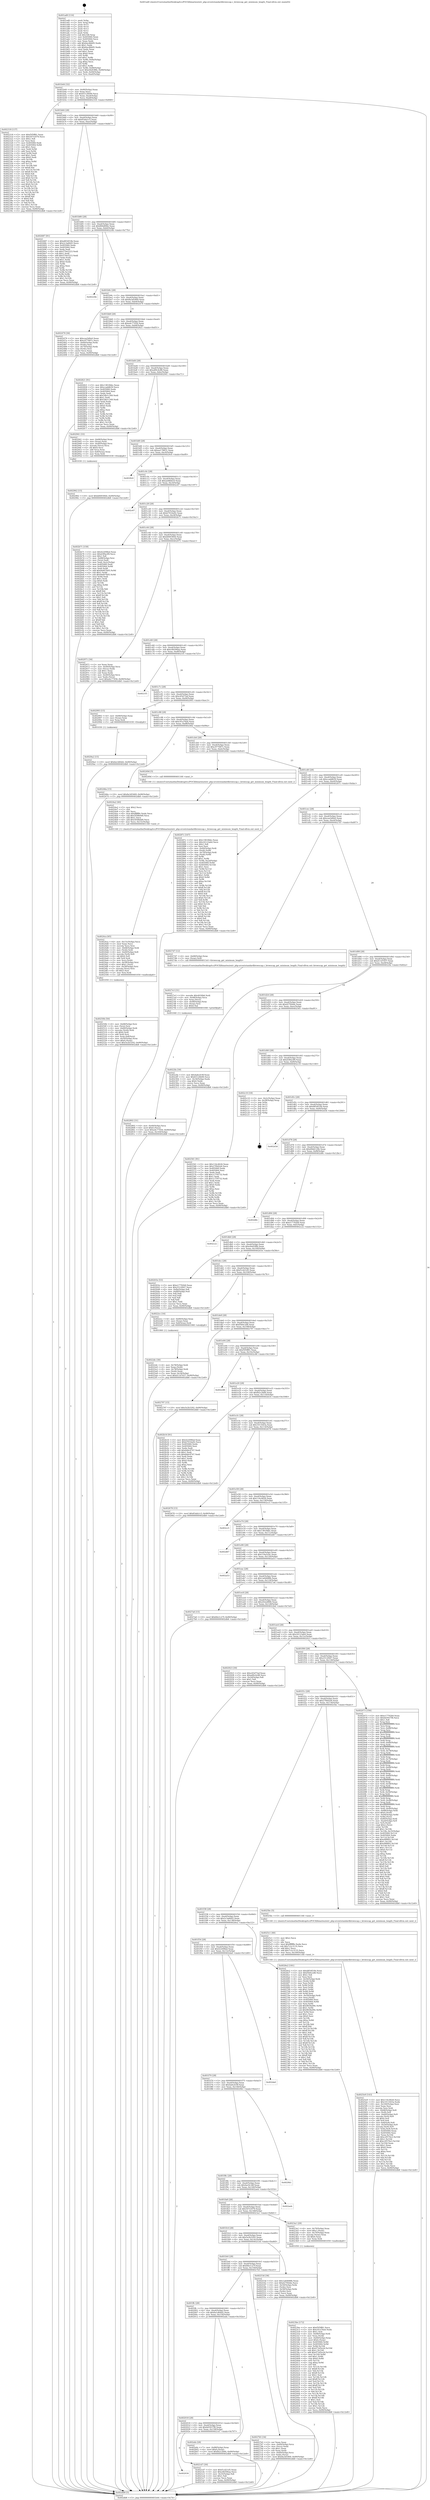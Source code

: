 digraph "0x401ad0" {
  label = "0x401ad0 (/mnt/c/Users/mathe/Desktop/tcc/POCII/binaries/extr_php-srcextstandardbrowscap.c_browscap_get_minimum_length_Final-ollvm.out::main(0))"
  labelloc = "t"
  node[shape=record]

  Entry [label="",width=0.3,height=0.3,shape=circle,fillcolor=black,style=filled]
  "0x401b44" [label="{
     0x401b44 [32]\l
     | [instrs]\l
     &nbsp;&nbsp;0x401b44 \<+6\>: mov -0x90(%rbp),%eax\l
     &nbsp;&nbsp;0x401b4a \<+2\>: mov %eax,%ecx\l
     &nbsp;&nbsp;0x401b4c \<+6\>: sub $0x83126b90,%ecx\l
     &nbsp;&nbsp;0x401b52 \<+6\>: mov %eax,-0xa4(%rbp)\l
     &nbsp;&nbsp;0x401b58 \<+6\>: mov %ecx,-0xa8(%rbp)\l
     &nbsp;&nbsp;0x401b5e \<+6\>: je 0000000000402318 \<main+0x848\>\l
  }"]
  "0x402318" [label="{
     0x402318 [137]\l
     | [instrs]\l
     &nbsp;&nbsp;0x402318 \<+5\>: mov $0xf5f5ff81,%eax\l
     &nbsp;&nbsp;0x40231d \<+5\>: mov $0x507e5f79,%ecx\l
     &nbsp;&nbsp;0x402322 \<+2\>: mov $0x1,%dl\l
     &nbsp;&nbsp;0x402324 \<+2\>: xor %esi,%esi\l
     &nbsp;&nbsp;0x402326 \<+7\>: mov 0x405060,%edi\l
     &nbsp;&nbsp;0x40232d \<+8\>: mov 0x405064,%r8d\l
     &nbsp;&nbsp;0x402335 \<+3\>: sub $0x1,%esi\l
     &nbsp;&nbsp;0x402338 \<+3\>: mov %edi,%r9d\l
     &nbsp;&nbsp;0x40233b \<+3\>: add %esi,%r9d\l
     &nbsp;&nbsp;0x40233e \<+4\>: imul %r9d,%edi\l
     &nbsp;&nbsp;0x402342 \<+3\>: and $0x1,%edi\l
     &nbsp;&nbsp;0x402345 \<+3\>: cmp $0x0,%edi\l
     &nbsp;&nbsp;0x402348 \<+4\>: sete %r10b\l
     &nbsp;&nbsp;0x40234c \<+4\>: cmp $0xa,%r8d\l
     &nbsp;&nbsp;0x402350 \<+4\>: setl %r11b\l
     &nbsp;&nbsp;0x402354 \<+3\>: mov %r10b,%bl\l
     &nbsp;&nbsp;0x402357 \<+3\>: xor $0xff,%bl\l
     &nbsp;&nbsp;0x40235a \<+3\>: mov %r11b,%r14b\l
     &nbsp;&nbsp;0x40235d \<+4\>: xor $0xff,%r14b\l
     &nbsp;&nbsp;0x402361 \<+3\>: xor $0x0,%dl\l
     &nbsp;&nbsp;0x402364 \<+3\>: mov %bl,%r15b\l
     &nbsp;&nbsp;0x402367 \<+4\>: and $0x0,%r15b\l
     &nbsp;&nbsp;0x40236b \<+3\>: and %dl,%r10b\l
     &nbsp;&nbsp;0x40236e \<+3\>: mov %r14b,%r12b\l
     &nbsp;&nbsp;0x402371 \<+4\>: and $0x0,%r12b\l
     &nbsp;&nbsp;0x402375 \<+3\>: and %dl,%r11b\l
     &nbsp;&nbsp;0x402378 \<+3\>: or %r10b,%r15b\l
     &nbsp;&nbsp;0x40237b \<+3\>: or %r11b,%r12b\l
     &nbsp;&nbsp;0x40237e \<+3\>: xor %r12b,%r15b\l
     &nbsp;&nbsp;0x402381 \<+3\>: or %r14b,%bl\l
     &nbsp;&nbsp;0x402384 \<+3\>: xor $0xff,%bl\l
     &nbsp;&nbsp;0x402387 \<+3\>: or $0x0,%dl\l
     &nbsp;&nbsp;0x40238a \<+2\>: and %dl,%bl\l
     &nbsp;&nbsp;0x40238c \<+3\>: or %bl,%r15b\l
     &nbsp;&nbsp;0x40238f \<+4\>: test $0x1,%r15b\l
     &nbsp;&nbsp;0x402393 \<+3\>: cmovne %ecx,%eax\l
     &nbsp;&nbsp;0x402396 \<+6\>: mov %eax,-0x90(%rbp)\l
     &nbsp;&nbsp;0x40239c \<+5\>: jmp 0000000000402db8 \<main+0x12e8\>\l
  }"]
  "0x401b64" [label="{
     0x401b64 [28]\l
     | [instrs]\l
     &nbsp;&nbsp;0x401b64 \<+5\>: jmp 0000000000401b69 \<main+0x99\>\l
     &nbsp;&nbsp;0x401b69 \<+6\>: mov -0xa4(%rbp),%eax\l
     &nbsp;&nbsp;0x401b6f \<+5\>: sub $0x83afa1c5,%eax\l
     &nbsp;&nbsp;0x401b74 \<+6\>: mov %eax,-0xac(%rbp)\l
     &nbsp;&nbsp;0x401b7a \<+6\>: je 0000000000402687 \<main+0xbb7\>\l
  }"]
  Exit [label="",width=0.3,height=0.3,shape=circle,fillcolor=black,style=filled,peripheries=2]
  "0x402687" [label="{
     0x402687 [91]\l
     | [instrs]\l
     &nbsp;&nbsp;0x402687 \<+5\>: mov $0xd854f10b,%eax\l
     &nbsp;&nbsp;0x40268c \<+5\>: mov $0x2c3a6645,%ecx\l
     &nbsp;&nbsp;0x402691 \<+7\>: mov 0x405060,%edx\l
     &nbsp;&nbsp;0x402698 \<+7\>: mov 0x405064,%esi\l
     &nbsp;&nbsp;0x40269f \<+2\>: mov %edx,%edi\l
     &nbsp;&nbsp;0x4026a1 \<+6\>: sub $0x579a5223,%edi\l
     &nbsp;&nbsp;0x4026a7 \<+3\>: sub $0x1,%edi\l
     &nbsp;&nbsp;0x4026aa \<+6\>: add $0x579a5223,%edi\l
     &nbsp;&nbsp;0x4026b0 \<+3\>: imul %edi,%edx\l
     &nbsp;&nbsp;0x4026b3 \<+3\>: and $0x1,%edx\l
     &nbsp;&nbsp;0x4026b6 \<+3\>: cmp $0x0,%edx\l
     &nbsp;&nbsp;0x4026b9 \<+4\>: sete %r8b\l
     &nbsp;&nbsp;0x4026bd \<+3\>: cmp $0xa,%esi\l
     &nbsp;&nbsp;0x4026c0 \<+4\>: setl %r9b\l
     &nbsp;&nbsp;0x4026c4 \<+3\>: mov %r8b,%r10b\l
     &nbsp;&nbsp;0x4026c7 \<+3\>: and %r9b,%r10b\l
     &nbsp;&nbsp;0x4026ca \<+3\>: xor %r9b,%r8b\l
     &nbsp;&nbsp;0x4026cd \<+3\>: or %r8b,%r10b\l
     &nbsp;&nbsp;0x4026d0 \<+4\>: test $0x1,%r10b\l
     &nbsp;&nbsp;0x4026d4 \<+3\>: cmovne %ecx,%eax\l
     &nbsp;&nbsp;0x4026d7 \<+6\>: mov %eax,-0x90(%rbp)\l
     &nbsp;&nbsp;0x4026dd \<+5\>: jmp 0000000000402db8 \<main+0x12e8\>\l
  }"]
  "0x401b80" [label="{
     0x401b80 [28]\l
     | [instrs]\l
     &nbsp;&nbsp;0x401b80 \<+5\>: jmp 0000000000401b85 \<main+0xb5\>\l
     &nbsp;&nbsp;0x401b85 \<+6\>: mov -0xa4(%rbp),%eax\l
     &nbsp;&nbsp;0x401b8b \<+5\>: sub $0x884df06e,%eax\l
     &nbsp;&nbsp;0x401b90 \<+6\>: mov %eax,-0xb0(%rbp)\l
     &nbsp;&nbsp;0x401b96 \<+6\>: je 000000000040224b \<main+0x77b\>\l
  }"]
  "0x4029a2" [label="{
     0x4029a2 [15]\l
     | [instrs]\l
     &nbsp;&nbsp;0x4029a2 \<+10\>: movl $0x6a1d64d2,-0x90(%rbp)\l
     &nbsp;&nbsp;0x4029ac \<+5\>: jmp 0000000000402db8 \<main+0x12e8\>\l
  }"]
  "0x40224b" [label="{
     0x40224b\l
  }", style=dashed]
  "0x401b9c" [label="{
     0x401b9c [28]\l
     | [instrs]\l
     &nbsp;&nbsp;0x401b9c \<+5\>: jmp 0000000000401ba1 \<main+0xd1\>\l
     &nbsp;&nbsp;0x401ba1 \<+6\>: mov -0xa4(%rbp),%eax\l
     &nbsp;&nbsp;0x401ba7 \<+5\>: sub $0x8a3d5469,%eax\l
     &nbsp;&nbsp;0x401bac \<+6\>: mov %eax,-0xb4(%rbp)\l
     &nbsp;&nbsp;0x401bb2 \<+6\>: je 0000000000402479 \<main+0x9a9\>\l
  }"]
  "0x402962" [label="{
     0x402962 [15]\l
     | [instrs]\l
     &nbsp;&nbsp;0x402962 \<+10\>: movl $0xb8493844,-0x90(%rbp)\l
     &nbsp;&nbsp;0x40296c \<+5\>: jmp 0000000000402db8 \<main+0x12e8\>\l
  }"]
  "0x402479" [label="{
     0x402479 [36]\l
     | [instrs]\l
     &nbsp;&nbsp;0x402479 \<+5\>: mov $0xcea5d0e0,%eax\l
     &nbsp;&nbsp;0x40247e \<+5\>: mov $0xc977687c,%ecx\l
     &nbsp;&nbsp;0x402483 \<+4\>: mov -0x60(%rbp),%rdx\l
     &nbsp;&nbsp;0x402487 \<+2\>: mov (%rdx),%esi\l
     &nbsp;&nbsp;0x402489 \<+4\>: mov -0x70(%rbp),%rdx\l
     &nbsp;&nbsp;0x40248d \<+2\>: cmp (%rdx),%esi\l
     &nbsp;&nbsp;0x40248f \<+3\>: cmovl %ecx,%eax\l
     &nbsp;&nbsp;0x402492 \<+6\>: mov %eax,-0x90(%rbp)\l
     &nbsp;&nbsp;0x402498 \<+5\>: jmp 0000000000402db8 \<main+0x12e8\>\l
  }"]
  "0x401bb8" [label="{
     0x401bb8 [28]\l
     | [instrs]\l
     &nbsp;&nbsp;0x401bb8 \<+5\>: jmp 0000000000401bbd \<main+0xed\>\l
     &nbsp;&nbsp;0x401bbd \<+6\>: mov -0xa4(%rbp),%eax\l
     &nbsp;&nbsp;0x401bc3 \<+5\>: sub $0xa4c77456,%eax\l
     &nbsp;&nbsp;0x401bc8 \<+6\>: mov %eax,-0xb8(%rbp)\l
     &nbsp;&nbsp;0x401bce \<+6\>: je 0000000000402821 \<main+0xd51\>\l
  }"]
  "0x402802" [label="{
     0x402802 [31]\l
     | [instrs]\l
     &nbsp;&nbsp;0x402802 \<+4\>: mov -0x40(%rbp),%rcx\l
     &nbsp;&nbsp;0x402806 \<+6\>: movl $0x0,(%rcx)\l
     &nbsp;&nbsp;0x40280c \<+10\>: movl $0xa4c77456,-0x90(%rbp)\l
     &nbsp;&nbsp;0x402816 \<+6\>: mov %eax,-0x164(%rbp)\l
     &nbsp;&nbsp;0x40281c \<+5\>: jmp 0000000000402db8 \<main+0x12e8\>\l
  }"]
  "0x402821" [label="{
     0x402821 [91]\l
     | [instrs]\l
     &nbsp;&nbsp;0x402821 \<+5\>: mov $0x13810bbc,%eax\l
     &nbsp;&nbsp;0x402826 \<+5\>: mov $0xccaddb59,%ecx\l
     &nbsp;&nbsp;0x40282b \<+7\>: mov 0x405060,%edx\l
     &nbsp;&nbsp;0x402832 \<+7\>: mov 0x405064,%esi\l
     &nbsp;&nbsp;0x402839 \<+2\>: mov %edx,%edi\l
     &nbsp;&nbsp;0x40283b \<+6\>: sub $0x54b1c349,%edi\l
     &nbsp;&nbsp;0x402841 \<+3\>: sub $0x1,%edi\l
     &nbsp;&nbsp;0x402844 \<+6\>: add $0x54b1c349,%edi\l
     &nbsp;&nbsp;0x40284a \<+3\>: imul %edi,%edx\l
     &nbsp;&nbsp;0x40284d \<+3\>: and $0x1,%edx\l
     &nbsp;&nbsp;0x402850 \<+3\>: cmp $0x0,%edx\l
     &nbsp;&nbsp;0x402853 \<+4\>: sete %r8b\l
     &nbsp;&nbsp;0x402857 \<+3\>: cmp $0xa,%esi\l
     &nbsp;&nbsp;0x40285a \<+4\>: setl %r9b\l
     &nbsp;&nbsp;0x40285e \<+3\>: mov %r8b,%r10b\l
     &nbsp;&nbsp;0x402861 \<+3\>: and %r9b,%r10b\l
     &nbsp;&nbsp;0x402864 \<+3\>: xor %r9b,%r8b\l
     &nbsp;&nbsp;0x402867 \<+3\>: or %r8b,%r10b\l
     &nbsp;&nbsp;0x40286a \<+4\>: test $0x1,%r10b\l
     &nbsp;&nbsp;0x40286e \<+3\>: cmovne %ecx,%eax\l
     &nbsp;&nbsp;0x402871 \<+6\>: mov %eax,-0x90(%rbp)\l
     &nbsp;&nbsp;0x402877 \<+5\>: jmp 0000000000402db8 \<main+0x12e8\>\l
  }"]
  "0x401bd4" [label="{
     0x401bd4 [28]\l
     | [instrs]\l
     &nbsp;&nbsp;0x401bd4 \<+5\>: jmp 0000000000401bd9 \<main+0x109\>\l
     &nbsp;&nbsp;0x401bd9 \<+6\>: mov -0xa4(%rbp),%eax\l
     &nbsp;&nbsp;0x401bdf \<+5\>: sub $0xa89c4c88,%eax\l
     &nbsp;&nbsp;0x401be4 \<+6\>: mov %eax,-0xbc(%rbp)\l
     &nbsp;&nbsp;0x401bea \<+6\>: je 0000000000402941 \<main+0xe71\>\l
  }"]
  "0x4027e3" [label="{
     0x4027e3 [31]\l
     | [instrs]\l
     &nbsp;&nbsp;0x4027e3 \<+10\>: movabs $0x4030b6,%rdi\l
     &nbsp;&nbsp;0x4027ed \<+4\>: mov -0x48(%rbp),%rcx\l
     &nbsp;&nbsp;0x4027f1 \<+3\>: mov %rax,(%rcx)\l
     &nbsp;&nbsp;0x4027f4 \<+4\>: mov -0x48(%rbp),%rax\l
     &nbsp;&nbsp;0x4027f8 \<+3\>: mov (%rax),%rsi\l
     &nbsp;&nbsp;0x4027fb \<+2\>: mov $0x0,%al\l
     &nbsp;&nbsp;0x4027fd \<+5\>: call 0000000000401040 \<printf@plt\>\l
     | [calls]\l
     &nbsp;&nbsp;0x401040 \{1\} (unknown)\l
  }"]
  "0x402941" [label="{
     0x402941 [33]\l
     | [instrs]\l
     &nbsp;&nbsp;0x402941 \<+4\>: mov -0x68(%rbp),%rax\l
     &nbsp;&nbsp;0x402945 \<+3\>: mov (%rax),%rax\l
     &nbsp;&nbsp;0x402948 \<+4\>: mov -0x40(%rbp),%rcx\l
     &nbsp;&nbsp;0x40294c \<+3\>: movslq (%rcx),%rcx\l
     &nbsp;&nbsp;0x40294f \<+4\>: shl $0x4,%rcx\l
     &nbsp;&nbsp;0x402953 \<+3\>: add %rcx,%rax\l
     &nbsp;&nbsp;0x402956 \<+4\>: mov 0x8(%rax),%rax\l
     &nbsp;&nbsp;0x40295a \<+3\>: mov %rax,%rdi\l
     &nbsp;&nbsp;0x40295d \<+5\>: call 0000000000401030 \<free@plt\>\l
     | [calls]\l
     &nbsp;&nbsp;0x401030 \{1\} (unknown)\l
  }"]
  "0x401bf0" [label="{
     0x401bf0 [28]\l
     | [instrs]\l
     &nbsp;&nbsp;0x401bf0 \<+5\>: jmp 0000000000401bf5 \<main+0x125\>\l
     &nbsp;&nbsp;0x401bf5 \<+6\>: mov -0xa4(%rbp),%eax\l
     &nbsp;&nbsp;0x401bfb \<+5\>: sub $0xaa178831,%eax\l
     &nbsp;&nbsp;0x401c00 \<+6\>: mov %eax,-0xc0(%rbp)\l
     &nbsp;&nbsp;0x401c06 \<+6\>: je 00000000004029c0 \<main+0xef0\>\l
  }"]
  "0x4025e9" [label="{
     0x4025e9 [143]\l
     | [instrs]\l
     &nbsp;&nbsp;0x4025e9 \<+5\>: mov $0x116c4626,%ecx\l
     &nbsp;&nbsp;0x4025ee \<+5\>: mov $0x1011643a,%edx\l
     &nbsp;&nbsp;0x4025f3 \<+6\>: mov -0x160(%rbp),%esi\l
     &nbsp;&nbsp;0x4025f9 \<+3\>: imul %eax,%esi\l
     &nbsp;&nbsp;0x4025fc \<+3\>: movslq %esi,%rdi\l
     &nbsp;&nbsp;0x4025ff \<+4\>: mov -0x68(%rbp),%r8\l
     &nbsp;&nbsp;0x402603 \<+3\>: mov (%r8),%r8\l
     &nbsp;&nbsp;0x402606 \<+4\>: mov -0x60(%rbp),%r9\l
     &nbsp;&nbsp;0x40260a \<+3\>: movslq (%r9),%r9\l
     &nbsp;&nbsp;0x40260d \<+4\>: shl $0x4,%r9\l
     &nbsp;&nbsp;0x402611 \<+3\>: add %r9,%r8\l
     &nbsp;&nbsp;0x402614 \<+4\>: mov 0x8(%r8),%r8\l
     &nbsp;&nbsp;0x402618 \<+4\>: mov -0x50(%rbp),%r9\l
     &nbsp;&nbsp;0x40261c \<+3\>: movslq (%r9),%r9\l
     &nbsp;&nbsp;0x40261f \<+4\>: mov %rdi,(%r8,%r9,8)\l
     &nbsp;&nbsp;0x402623 \<+7\>: mov 0x405060,%eax\l
     &nbsp;&nbsp;0x40262a \<+7\>: mov 0x405064,%esi\l
     &nbsp;&nbsp;0x402631 \<+3\>: mov %eax,%r10d\l
     &nbsp;&nbsp;0x402634 \<+7\>: add $0xc2f570e3,%r10d\l
     &nbsp;&nbsp;0x40263b \<+4\>: sub $0x1,%r10d\l
     &nbsp;&nbsp;0x40263f \<+7\>: sub $0xc2f570e3,%r10d\l
     &nbsp;&nbsp;0x402646 \<+4\>: imul %r10d,%eax\l
     &nbsp;&nbsp;0x40264a \<+3\>: and $0x1,%eax\l
     &nbsp;&nbsp;0x40264d \<+3\>: cmp $0x0,%eax\l
     &nbsp;&nbsp;0x402650 \<+4\>: sete %r11b\l
     &nbsp;&nbsp;0x402654 \<+3\>: cmp $0xa,%esi\l
     &nbsp;&nbsp;0x402657 \<+3\>: setl %bl\l
     &nbsp;&nbsp;0x40265a \<+3\>: mov %r11b,%r14b\l
     &nbsp;&nbsp;0x40265d \<+3\>: and %bl,%r14b\l
     &nbsp;&nbsp;0x402660 \<+3\>: xor %bl,%r11b\l
     &nbsp;&nbsp;0x402663 \<+3\>: or %r11b,%r14b\l
     &nbsp;&nbsp;0x402666 \<+4\>: test $0x1,%r14b\l
     &nbsp;&nbsp;0x40266a \<+3\>: cmovne %edx,%ecx\l
     &nbsp;&nbsp;0x40266d \<+6\>: mov %ecx,-0x90(%rbp)\l
     &nbsp;&nbsp;0x402673 \<+5\>: jmp 0000000000402db8 \<main+0x12e8\>\l
  }"]
  "0x4029c0" [label="{
     0x4029c0\l
  }", style=dashed]
  "0x401c0c" [label="{
     0x401c0c [28]\l
     | [instrs]\l
     &nbsp;&nbsp;0x401c0c \<+5\>: jmp 0000000000401c11 \<main+0x141\>\l
     &nbsp;&nbsp;0x401c11 \<+6\>: mov -0xa4(%rbp),%eax\l
     &nbsp;&nbsp;0x401c17 \<+5\>: sub $0xae68dec0,%eax\l
     &nbsp;&nbsp;0x401c1c \<+6\>: mov %eax,-0xc4(%rbp)\l
     &nbsp;&nbsp;0x401c22 \<+6\>: je 0000000000402c67 \<main+0x1197\>\l
  }"]
  "0x4025c1" [label="{
     0x4025c1 [40]\l
     | [instrs]\l
     &nbsp;&nbsp;0x4025c1 \<+5\>: mov $0x2,%ecx\l
     &nbsp;&nbsp;0x4025c6 \<+1\>: cltd\l
     &nbsp;&nbsp;0x4025c7 \<+2\>: idiv %ecx\l
     &nbsp;&nbsp;0x4025c9 \<+6\>: imul $0xfffffffe,%edx,%ecx\l
     &nbsp;&nbsp;0x4025cf \<+6\>: sub $0x7c2c3135,%ecx\l
     &nbsp;&nbsp;0x4025d5 \<+3\>: add $0x1,%ecx\l
     &nbsp;&nbsp;0x4025d8 \<+6\>: add $0x7c2c3135,%ecx\l
     &nbsp;&nbsp;0x4025de \<+6\>: mov %ecx,-0x160(%rbp)\l
     &nbsp;&nbsp;0x4025e4 \<+5\>: call 0000000000401160 \<next_i\>\l
     | [calls]\l
     &nbsp;&nbsp;0x401160 \{1\} (/mnt/c/Users/mathe/Desktop/tcc/POCII/binaries/extr_php-srcextstandardbrowscap.c_browscap_get_minimum_length_Final-ollvm.out::next_i)\l
  }"]
  "0x402c67" [label="{
     0x402c67\l
  }", style=dashed]
  "0x401c28" [label="{
     0x401c28 [28]\l
     | [instrs]\l
     &nbsp;&nbsp;0x401c28 \<+5\>: jmp 0000000000401c2d \<main+0x15d\>\l
     &nbsp;&nbsp;0x401c2d \<+6\>: mov -0xa4(%rbp),%eax\l
     &nbsp;&nbsp;0x401c33 \<+5\>: sub $0xb7016a92,%eax\l
     &nbsp;&nbsp;0x401c38 \<+6\>: mov %eax,-0xc8(%rbp)\l
     &nbsp;&nbsp;0x401c3e \<+6\>: je 0000000000402b71 \<main+0x10a1\>\l
  }"]
  "0x40250b" [label="{
     0x40250b [50]\l
     | [instrs]\l
     &nbsp;&nbsp;0x40250b \<+4\>: mov -0x68(%rbp),%rsi\l
     &nbsp;&nbsp;0x40250f \<+3\>: mov (%rsi),%rsi\l
     &nbsp;&nbsp;0x402512 \<+4\>: mov -0x60(%rbp),%rdi\l
     &nbsp;&nbsp;0x402516 \<+3\>: movslq (%rdi),%rdi\l
     &nbsp;&nbsp;0x402519 \<+4\>: shl $0x4,%rdi\l
     &nbsp;&nbsp;0x40251d \<+3\>: add %rdi,%rsi\l
     &nbsp;&nbsp;0x402520 \<+4\>: mov %rax,0x8(%rsi)\l
     &nbsp;&nbsp;0x402524 \<+4\>: mov -0x50(%rbp),%rax\l
     &nbsp;&nbsp;0x402528 \<+6\>: movl $0x0,(%rax)\l
     &nbsp;&nbsp;0x40252e \<+10\>: movl $0x5e2b3292,-0x90(%rbp)\l
     &nbsp;&nbsp;0x402538 \<+5\>: jmp 0000000000402db8 \<main+0x12e8\>\l
  }"]
  "0x402b71" [label="{
     0x402b71 [159]\l
     | [instrs]\l
     &nbsp;&nbsp;0x402b71 \<+5\>: mov $0x42209fed,%eax\l
     &nbsp;&nbsp;0x402b76 \<+5\>: mov $0xd3f0a3f9,%ecx\l
     &nbsp;&nbsp;0x402b7b \<+2\>: mov $0x1,%dl\l
     &nbsp;&nbsp;0x402b7d \<+7\>: mov -0x88(%rbp),%rsi\l
     &nbsp;&nbsp;0x402b84 \<+2\>: mov (%rsi),%edi\l
     &nbsp;&nbsp;0x402b86 \<+3\>: mov %edi,-0x2c(%rbp)\l
     &nbsp;&nbsp;0x402b89 \<+7\>: mov 0x405060,%edi\l
     &nbsp;&nbsp;0x402b90 \<+8\>: mov 0x405064,%r8d\l
     &nbsp;&nbsp;0x402b98 \<+3\>: mov %edi,%r9d\l
     &nbsp;&nbsp;0x402b9b \<+7\>: add $0x9e607b05,%r9d\l
     &nbsp;&nbsp;0x402ba2 \<+4\>: sub $0x1,%r9d\l
     &nbsp;&nbsp;0x402ba6 \<+7\>: sub $0x9e607b05,%r9d\l
     &nbsp;&nbsp;0x402bad \<+4\>: imul %r9d,%edi\l
     &nbsp;&nbsp;0x402bb1 \<+3\>: and $0x1,%edi\l
     &nbsp;&nbsp;0x402bb4 \<+3\>: cmp $0x0,%edi\l
     &nbsp;&nbsp;0x402bb7 \<+4\>: sete %r10b\l
     &nbsp;&nbsp;0x402bbb \<+4\>: cmp $0xa,%r8d\l
     &nbsp;&nbsp;0x402bbf \<+4\>: setl %r11b\l
     &nbsp;&nbsp;0x402bc3 \<+3\>: mov %r10b,%bl\l
     &nbsp;&nbsp;0x402bc6 \<+3\>: xor $0xff,%bl\l
     &nbsp;&nbsp;0x402bc9 \<+3\>: mov %r11b,%r14b\l
     &nbsp;&nbsp;0x402bcc \<+4\>: xor $0xff,%r14b\l
     &nbsp;&nbsp;0x402bd0 \<+3\>: xor $0x1,%dl\l
     &nbsp;&nbsp;0x402bd3 \<+3\>: mov %bl,%r15b\l
     &nbsp;&nbsp;0x402bd6 \<+4\>: and $0xff,%r15b\l
     &nbsp;&nbsp;0x402bda \<+3\>: and %dl,%r10b\l
     &nbsp;&nbsp;0x402bdd \<+3\>: mov %r14b,%r12b\l
     &nbsp;&nbsp;0x402be0 \<+4\>: and $0xff,%r12b\l
     &nbsp;&nbsp;0x402be4 \<+3\>: and %dl,%r11b\l
     &nbsp;&nbsp;0x402be7 \<+3\>: or %r10b,%r15b\l
     &nbsp;&nbsp;0x402bea \<+3\>: or %r11b,%r12b\l
     &nbsp;&nbsp;0x402bed \<+3\>: xor %r12b,%r15b\l
     &nbsp;&nbsp;0x402bf0 \<+3\>: or %r14b,%bl\l
     &nbsp;&nbsp;0x402bf3 \<+3\>: xor $0xff,%bl\l
     &nbsp;&nbsp;0x402bf6 \<+3\>: or $0x1,%dl\l
     &nbsp;&nbsp;0x402bf9 \<+2\>: and %dl,%bl\l
     &nbsp;&nbsp;0x402bfb \<+3\>: or %bl,%r15b\l
     &nbsp;&nbsp;0x402bfe \<+4\>: test $0x1,%r15b\l
     &nbsp;&nbsp;0x402c02 \<+3\>: cmovne %ecx,%eax\l
     &nbsp;&nbsp;0x402c05 \<+6\>: mov %eax,-0x90(%rbp)\l
     &nbsp;&nbsp;0x402c0b \<+5\>: jmp 0000000000402db8 \<main+0x12e8\>\l
  }"]
  "0x401c44" [label="{
     0x401c44 [28]\l
     | [instrs]\l
     &nbsp;&nbsp;0x401c44 \<+5\>: jmp 0000000000401c49 \<main+0x179\>\l
     &nbsp;&nbsp;0x401c49 \<+6\>: mov -0xa4(%rbp),%eax\l
     &nbsp;&nbsp;0x401c4f \<+5\>: sub $0xb8493844,%eax\l
     &nbsp;&nbsp;0x401c54 \<+6\>: mov %eax,-0xcc(%rbp)\l
     &nbsp;&nbsp;0x401c5a \<+6\>: je 0000000000402971 \<main+0xea1\>\l
  }"]
  "0x4024ca" [label="{
     0x4024ca [65]\l
     | [instrs]\l
     &nbsp;&nbsp;0x4024ca \<+6\>: mov -0x15c(%rbp),%ecx\l
     &nbsp;&nbsp;0x4024d0 \<+3\>: imul %eax,%ecx\l
     &nbsp;&nbsp;0x4024d3 \<+3\>: movslq %ecx,%rsi\l
     &nbsp;&nbsp;0x4024d6 \<+4\>: mov -0x68(%rbp),%rdi\l
     &nbsp;&nbsp;0x4024da \<+3\>: mov (%rdi),%rdi\l
     &nbsp;&nbsp;0x4024dd \<+4\>: mov -0x60(%rbp),%r8\l
     &nbsp;&nbsp;0x4024e1 \<+3\>: movslq (%r8),%r8\l
     &nbsp;&nbsp;0x4024e4 \<+4\>: shl $0x4,%r8\l
     &nbsp;&nbsp;0x4024e8 \<+3\>: add %r8,%rdi\l
     &nbsp;&nbsp;0x4024eb \<+3\>: mov %rsi,(%rdi)\l
     &nbsp;&nbsp;0x4024ee \<+4\>: mov -0x58(%rbp),%rsi\l
     &nbsp;&nbsp;0x4024f2 \<+6\>: movl $0x1,(%rsi)\l
     &nbsp;&nbsp;0x4024f8 \<+4\>: mov -0x58(%rbp),%rsi\l
     &nbsp;&nbsp;0x4024fc \<+3\>: movslq (%rsi),%rsi\l
     &nbsp;&nbsp;0x4024ff \<+4\>: shl $0x3,%rsi\l
     &nbsp;&nbsp;0x402503 \<+3\>: mov %rsi,%rdi\l
     &nbsp;&nbsp;0x402506 \<+5\>: call 0000000000401050 \<malloc@plt\>\l
     | [calls]\l
     &nbsp;&nbsp;0x401050 \{1\} (unknown)\l
  }"]
  "0x402971" [label="{
     0x402971 [34]\l
     | [instrs]\l
     &nbsp;&nbsp;0x402971 \<+2\>: xor %eax,%eax\l
     &nbsp;&nbsp;0x402973 \<+4\>: mov -0x40(%rbp),%rcx\l
     &nbsp;&nbsp;0x402977 \<+2\>: mov (%rcx),%edx\l
     &nbsp;&nbsp;0x402979 \<+3\>: sub $0x1,%eax\l
     &nbsp;&nbsp;0x40297c \<+2\>: sub %eax,%edx\l
     &nbsp;&nbsp;0x40297e \<+4\>: mov -0x40(%rbp),%rcx\l
     &nbsp;&nbsp;0x402982 \<+2\>: mov %edx,(%rcx)\l
     &nbsp;&nbsp;0x402984 \<+10\>: movl $0xa4c77456,-0x90(%rbp)\l
     &nbsp;&nbsp;0x40298e \<+5\>: jmp 0000000000402db8 \<main+0x12e8\>\l
  }"]
  "0x401c60" [label="{
     0x401c60 [28]\l
     | [instrs]\l
     &nbsp;&nbsp;0x401c60 \<+5\>: jmp 0000000000401c65 \<main+0x195\>\l
     &nbsp;&nbsp;0x401c65 \<+6\>: mov -0xa4(%rbp),%eax\l
     &nbsp;&nbsp;0x401c6b \<+5\>: sub $0xc0b506aa,%eax\l
     &nbsp;&nbsp;0x401c70 \<+6\>: mov %eax,-0xd0(%rbp)\l
     &nbsp;&nbsp;0x401c76 \<+6\>: je 00000000004021f5 \<main+0x725\>\l
  }"]
  "0x4024a2" [label="{
     0x4024a2 [40]\l
     | [instrs]\l
     &nbsp;&nbsp;0x4024a2 \<+5\>: mov $0x2,%ecx\l
     &nbsp;&nbsp;0x4024a7 \<+1\>: cltd\l
     &nbsp;&nbsp;0x4024a8 \<+2\>: idiv %ecx\l
     &nbsp;&nbsp;0x4024aa \<+6\>: imul $0xfffffffe,%edx,%ecx\l
     &nbsp;&nbsp;0x4024b0 \<+6\>: sub $0x5f58b0d0,%ecx\l
     &nbsp;&nbsp;0x4024b6 \<+3\>: add $0x1,%ecx\l
     &nbsp;&nbsp;0x4024b9 \<+6\>: add $0x5f58b0d0,%ecx\l
     &nbsp;&nbsp;0x4024bf \<+6\>: mov %ecx,-0x15c(%rbp)\l
     &nbsp;&nbsp;0x4024c5 \<+5\>: call 0000000000401160 \<next_i\>\l
     | [calls]\l
     &nbsp;&nbsp;0x401160 \{1\} (/mnt/c/Users/mathe/Desktop/tcc/POCII/binaries/extr_php-srcextstandardbrowscap.c_browscap_get_minimum_length_Final-ollvm.out::next_i)\l
  }"]
  "0x4021f5" [label="{
     0x4021f5\l
  }", style=dashed]
  "0x401c7c" [label="{
     0x401c7c [28]\l
     | [instrs]\l
     &nbsp;&nbsp;0x401c7c \<+5\>: jmp 0000000000401c81 \<main+0x1b1\>\l
     &nbsp;&nbsp;0x401c81 \<+6\>: mov -0xa4(%rbp),%eax\l
     &nbsp;&nbsp;0x401c87 \<+5\>: sub $0xc65d75af,%eax\l
     &nbsp;&nbsp;0x401c8c \<+6\>: mov %eax,-0xd4(%rbp)\l
     &nbsp;&nbsp;0x401c92 \<+6\>: je 0000000000402993 \<main+0xec3\>\l
  }"]
  "0x4023be" [label="{
     0x4023be [172]\l
     | [instrs]\l
     &nbsp;&nbsp;0x4023be \<+5\>: mov $0xf5f5ff81,%ecx\l
     &nbsp;&nbsp;0x4023c3 \<+5\>: mov $0xc91a76a4,%edx\l
     &nbsp;&nbsp;0x4023c8 \<+3\>: mov $0x1,%sil\l
     &nbsp;&nbsp;0x4023cb \<+4\>: mov -0x68(%rbp),%rdi\l
     &nbsp;&nbsp;0x4023cf \<+3\>: mov %rax,(%rdi)\l
     &nbsp;&nbsp;0x4023d2 \<+4\>: mov -0x60(%rbp),%rax\l
     &nbsp;&nbsp;0x4023d6 \<+6\>: movl $0x0,(%rax)\l
     &nbsp;&nbsp;0x4023dc \<+8\>: mov 0x405060,%r8d\l
     &nbsp;&nbsp;0x4023e4 \<+8\>: mov 0x405064,%r9d\l
     &nbsp;&nbsp;0x4023ec \<+3\>: mov %r8d,%r10d\l
     &nbsp;&nbsp;0x4023ef \<+7\>: sub $0x472d5e2d,%r10d\l
     &nbsp;&nbsp;0x4023f6 \<+4\>: sub $0x1,%r10d\l
     &nbsp;&nbsp;0x4023fa \<+7\>: add $0x472d5e2d,%r10d\l
     &nbsp;&nbsp;0x402401 \<+4\>: imul %r10d,%r8d\l
     &nbsp;&nbsp;0x402405 \<+4\>: and $0x1,%r8d\l
     &nbsp;&nbsp;0x402409 \<+4\>: cmp $0x0,%r8d\l
     &nbsp;&nbsp;0x40240d \<+4\>: sete %r11b\l
     &nbsp;&nbsp;0x402411 \<+4\>: cmp $0xa,%r9d\l
     &nbsp;&nbsp;0x402415 \<+3\>: setl %bl\l
     &nbsp;&nbsp;0x402418 \<+3\>: mov %r11b,%r14b\l
     &nbsp;&nbsp;0x40241b \<+4\>: xor $0xff,%r14b\l
     &nbsp;&nbsp;0x40241f \<+3\>: mov %bl,%r15b\l
     &nbsp;&nbsp;0x402422 \<+4\>: xor $0xff,%r15b\l
     &nbsp;&nbsp;0x402426 \<+4\>: xor $0x1,%sil\l
     &nbsp;&nbsp;0x40242a \<+3\>: mov %r14b,%r12b\l
     &nbsp;&nbsp;0x40242d \<+4\>: and $0xff,%r12b\l
     &nbsp;&nbsp;0x402431 \<+3\>: and %sil,%r11b\l
     &nbsp;&nbsp;0x402434 \<+3\>: mov %r15b,%r13b\l
     &nbsp;&nbsp;0x402437 \<+4\>: and $0xff,%r13b\l
     &nbsp;&nbsp;0x40243b \<+3\>: and %sil,%bl\l
     &nbsp;&nbsp;0x40243e \<+3\>: or %r11b,%r12b\l
     &nbsp;&nbsp;0x402441 \<+3\>: or %bl,%r13b\l
     &nbsp;&nbsp;0x402444 \<+3\>: xor %r13b,%r12b\l
     &nbsp;&nbsp;0x402447 \<+3\>: or %r15b,%r14b\l
     &nbsp;&nbsp;0x40244a \<+4\>: xor $0xff,%r14b\l
     &nbsp;&nbsp;0x40244e \<+4\>: or $0x1,%sil\l
     &nbsp;&nbsp;0x402452 \<+3\>: and %sil,%r14b\l
     &nbsp;&nbsp;0x402455 \<+3\>: or %r14b,%r12b\l
     &nbsp;&nbsp;0x402458 \<+4\>: test $0x1,%r12b\l
     &nbsp;&nbsp;0x40245c \<+3\>: cmovne %edx,%ecx\l
     &nbsp;&nbsp;0x40245f \<+6\>: mov %ecx,-0x90(%rbp)\l
     &nbsp;&nbsp;0x402465 \<+5\>: jmp 0000000000402db8 \<main+0x12e8\>\l
  }"]
  "0x402993" [label="{
     0x402993 [15]\l
     | [instrs]\l
     &nbsp;&nbsp;0x402993 \<+4\>: mov -0x68(%rbp),%rax\l
     &nbsp;&nbsp;0x402997 \<+3\>: mov (%rax),%rax\l
     &nbsp;&nbsp;0x40299a \<+3\>: mov %rax,%rdi\l
     &nbsp;&nbsp;0x40299d \<+5\>: call 0000000000401030 \<free@plt\>\l
     | [calls]\l
     &nbsp;&nbsp;0x401030 \{1\} (unknown)\l
  }"]
  "0x401c98" [label="{
     0x401c98 [28]\l
     | [instrs]\l
     &nbsp;&nbsp;0x401c98 \<+5\>: jmp 0000000000401c9d \<main+0x1cd\>\l
     &nbsp;&nbsp;0x401c9d \<+6\>: mov -0xa4(%rbp),%eax\l
     &nbsp;&nbsp;0x401ca3 \<+5\>: sub $0xc91a76a4,%eax\l
     &nbsp;&nbsp;0x401ca8 \<+6\>: mov %eax,-0xd8(%rbp)\l
     &nbsp;&nbsp;0x401cae \<+6\>: je 000000000040246a \<main+0x99a\>\l
  }"]
  "0x4022dc" [label="{
     0x4022dc [30]\l
     | [instrs]\l
     &nbsp;&nbsp;0x4022dc \<+4\>: mov -0x78(%rbp),%rdi\l
     &nbsp;&nbsp;0x4022e0 \<+2\>: mov %eax,(%rdi)\l
     &nbsp;&nbsp;0x4022e2 \<+4\>: mov -0x78(%rbp),%rdi\l
     &nbsp;&nbsp;0x4022e6 \<+2\>: mov (%rdi),%eax\l
     &nbsp;&nbsp;0x4022e8 \<+3\>: mov %eax,-0x34(%rbp)\l
     &nbsp;&nbsp;0x4022eb \<+10\>: movl $0xd11d7d37,-0x90(%rbp)\l
     &nbsp;&nbsp;0x4022f5 \<+5\>: jmp 0000000000402db8 \<main+0x12e8\>\l
  }"]
  "0x40246a" [label="{
     0x40246a [15]\l
     | [instrs]\l
     &nbsp;&nbsp;0x40246a \<+10\>: movl $0x8a3d5469,-0x90(%rbp)\l
     &nbsp;&nbsp;0x402474 \<+5\>: jmp 0000000000402db8 \<main+0x12e8\>\l
  }"]
  "0x401cb4" [label="{
     0x401cb4 [28]\l
     | [instrs]\l
     &nbsp;&nbsp;0x401cb4 \<+5\>: jmp 0000000000401cb9 \<main+0x1e9\>\l
     &nbsp;&nbsp;0x401cb9 \<+6\>: mov -0xa4(%rbp),%eax\l
     &nbsp;&nbsp;0x401cbf \<+5\>: sub $0xc977687c,%eax\l
     &nbsp;&nbsp;0x401cc4 \<+6\>: mov %eax,-0xdc(%rbp)\l
     &nbsp;&nbsp;0x401cca \<+6\>: je 000000000040249d \<main+0x9cd\>\l
  }"]
  "0x402034" [label="{
     0x402034\l
  }", style=dashed]
  "0x40249d" [label="{
     0x40249d [5]\l
     | [instrs]\l
     &nbsp;&nbsp;0x40249d \<+5\>: call 0000000000401160 \<next_i\>\l
     | [calls]\l
     &nbsp;&nbsp;0x401160 \{1\} (/mnt/c/Users/mathe/Desktop/tcc/POCII/binaries/extr_php-srcextstandardbrowscap.c_browscap_get_minimum_length_Final-ollvm.out::next_i)\l
  }"]
  "0x401cd0" [label="{
     0x401cd0 [28]\l
     | [instrs]\l
     &nbsp;&nbsp;0x401cd0 \<+5\>: jmp 0000000000401cd5 \<main+0x205\>\l
     &nbsp;&nbsp;0x401cd5 \<+6\>: mov -0xa4(%rbp),%eax\l
     &nbsp;&nbsp;0x401cdb \<+5\>: sub $0xccaddb59,%eax\l
     &nbsp;&nbsp;0x401ce0 \<+6\>: mov %eax,-0xe0(%rbp)\l
     &nbsp;&nbsp;0x401ce6 \<+6\>: je 000000000040287c \<main+0xdac\>\l
  }"]
  "0x4021d7" [label="{
     0x4021d7 [30]\l
     | [instrs]\l
     &nbsp;&nbsp;0x4021d7 \<+5\>: mov $0xf1cd21d5,%eax\l
     &nbsp;&nbsp;0x4021dc \<+5\>: mov $0xc0b506aa,%ecx\l
     &nbsp;&nbsp;0x4021e1 \<+3\>: mov -0x35(%rbp),%dl\l
     &nbsp;&nbsp;0x4021e4 \<+3\>: test $0x1,%dl\l
     &nbsp;&nbsp;0x4021e7 \<+3\>: cmovne %ecx,%eax\l
     &nbsp;&nbsp;0x4021ea \<+6\>: mov %eax,-0x90(%rbp)\l
     &nbsp;&nbsp;0x4021f0 \<+5\>: jmp 0000000000402db8 \<main+0x12e8\>\l
  }"]
  "0x40287c" [label="{
     0x40287c [167]\l
     | [instrs]\l
     &nbsp;&nbsp;0x40287c \<+5\>: mov $0x13810bbc,%eax\l
     &nbsp;&nbsp;0x402881 \<+5\>: mov $0x24123ab4,%ecx\l
     &nbsp;&nbsp;0x402886 \<+2\>: mov $0x1,%dl\l
     &nbsp;&nbsp;0x402888 \<+2\>: xor %esi,%esi\l
     &nbsp;&nbsp;0x40288a \<+4\>: mov -0x40(%rbp),%rdi\l
     &nbsp;&nbsp;0x40288e \<+3\>: mov (%rdi),%r8d\l
     &nbsp;&nbsp;0x402891 \<+4\>: mov -0x70(%rbp),%rdi\l
     &nbsp;&nbsp;0x402895 \<+3\>: cmp (%rdi),%r8d\l
     &nbsp;&nbsp;0x402898 \<+4\>: setl %r9b\l
     &nbsp;&nbsp;0x40289c \<+4\>: and $0x1,%r9b\l
     &nbsp;&nbsp;0x4028a0 \<+4\>: mov %r9b,-0x2d(%rbp)\l
     &nbsp;&nbsp;0x4028a4 \<+8\>: mov 0x405060,%r8d\l
     &nbsp;&nbsp;0x4028ac \<+8\>: mov 0x405064,%r10d\l
     &nbsp;&nbsp;0x4028b4 \<+3\>: sub $0x1,%esi\l
     &nbsp;&nbsp;0x4028b7 \<+3\>: mov %r8d,%r11d\l
     &nbsp;&nbsp;0x4028ba \<+3\>: add %esi,%r11d\l
     &nbsp;&nbsp;0x4028bd \<+4\>: imul %r11d,%r8d\l
     &nbsp;&nbsp;0x4028c1 \<+4\>: and $0x1,%r8d\l
     &nbsp;&nbsp;0x4028c5 \<+4\>: cmp $0x0,%r8d\l
     &nbsp;&nbsp;0x4028c9 \<+4\>: sete %r9b\l
     &nbsp;&nbsp;0x4028cd \<+4\>: cmp $0xa,%r10d\l
     &nbsp;&nbsp;0x4028d1 \<+3\>: setl %bl\l
     &nbsp;&nbsp;0x4028d4 \<+3\>: mov %r9b,%r14b\l
     &nbsp;&nbsp;0x4028d7 \<+4\>: xor $0xff,%r14b\l
     &nbsp;&nbsp;0x4028db \<+3\>: mov %bl,%r15b\l
     &nbsp;&nbsp;0x4028de \<+4\>: xor $0xff,%r15b\l
     &nbsp;&nbsp;0x4028e2 \<+3\>: xor $0x0,%dl\l
     &nbsp;&nbsp;0x4028e5 \<+3\>: mov %r14b,%r12b\l
     &nbsp;&nbsp;0x4028e8 \<+4\>: and $0x0,%r12b\l
     &nbsp;&nbsp;0x4028ec \<+3\>: and %dl,%r9b\l
     &nbsp;&nbsp;0x4028ef \<+3\>: mov %r15b,%r13b\l
     &nbsp;&nbsp;0x4028f2 \<+4\>: and $0x0,%r13b\l
     &nbsp;&nbsp;0x4028f6 \<+2\>: and %dl,%bl\l
     &nbsp;&nbsp;0x4028f8 \<+3\>: or %r9b,%r12b\l
     &nbsp;&nbsp;0x4028fb \<+3\>: or %bl,%r13b\l
     &nbsp;&nbsp;0x4028fe \<+3\>: xor %r13b,%r12b\l
     &nbsp;&nbsp;0x402901 \<+3\>: or %r15b,%r14b\l
     &nbsp;&nbsp;0x402904 \<+4\>: xor $0xff,%r14b\l
     &nbsp;&nbsp;0x402908 \<+3\>: or $0x0,%dl\l
     &nbsp;&nbsp;0x40290b \<+3\>: and %dl,%r14b\l
     &nbsp;&nbsp;0x40290e \<+3\>: or %r14b,%r12b\l
     &nbsp;&nbsp;0x402911 \<+4\>: test $0x1,%r12b\l
     &nbsp;&nbsp;0x402915 \<+3\>: cmovne %ecx,%eax\l
     &nbsp;&nbsp;0x402918 \<+6\>: mov %eax,-0x90(%rbp)\l
     &nbsp;&nbsp;0x40291e \<+5\>: jmp 0000000000402db8 \<main+0x12e8\>\l
  }"]
  "0x401cec" [label="{
     0x401cec [28]\l
     | [instrs]\l
     &nbsp;&nbsp;0x401cec \<+5\>: jmp 0000000000401cf1 \<main+0x221\>\l
     &nbsp;&nbsp;0x401cf1 \<+6\>: mov -0xa4(%rbp),%eax\l
     &nbsp;&nbsp;0x401cf7 \<+5\>: sub $0xcea5d0e0,%eax\l
     &nbsp;&nbsp;0x401cfc \<+6\>: mov %eax,-0xe4(%rbp)\l
     &nbsp;&nbsp;0x401d02 \<+6\>: je 00000000004027d7 \<main+0xd07\>\l
  }"]
  "0x402018" [label="{
     0x402018 [28]\l
     | [instrs]\l
     &nbsp;&nbsp;0x402018 \<+5\>: jmp 000000000040201d \<main+0x54d\>\l
     &nbsp;&nbsp;0x40201d \<+6\>: mov -0xa4(%rbp),%eax\l
     &nbsp;&nbsp;0x402023 \<+5\>: sub $0x6d3937f8,%eax\l
     &nbsp;&nbsp;0x402028 \<+6\>: mov %eax,-0x158(%rbp)\l
     &nbsp;&nbsp;0x40202e \<+6\>: je 00000000004021d7 \<main+0x707\>\l
  }"]
  "0x4027d7" [label="{
     0x4027d7 [12]\l
     | [instrs]\l
     &nbsp;&nbsp;0x4027d7 \<+4\>: mov -0x68(%rbp),%rax\l
     &nbsp;&nbsp;0x4027db \<+3\>: mov (%rax),%rdi\l
     &nbsp;&nbsp;0x4027de \<+5\>: call 00000000004013c0 \<browscap_get_minimum_length\>\l
     | [calls]\l
     &nbsp;&nbsp;0x4013c0 \{1\} (/mnt/c/Users/mathe/Desktop/tcc/POCII/binaries/extr_php-srcextstandardbrowscap.c_browscap_get_minimum_length_Final-ollvm.out::browscap_get_minimum_length)\l
  }"]
  "0x401d08" [label="{
     0x401d08 [28]\l
     | [instrs]\l
     &nbsp;&nbsp;0x401d08 \<+5\>: jmp 0000000000401d0d \<main+0x23d\>\l
     &nbsp;&nbsp;0x401d0d \<+6\>: mov -0xa4(%rbp),%eax\l
     &nbsp;&nbsp;0x401d13 \<+5\>: sub $0xd11d7d37,%eax\l
     &nbsp;&nbsp;0x401d18 \<+6\>: mov %eax,-0xe8(%rbp)\l
     &nbsp;&nbsp;0x401d1e \<+6\>: je 00000000004022fa \<main+0x82a\>\l
  }"]
  "0x402afa" [label="{
     0x402afa [28]\l
     | [instrs]\l
     &nbsp;&nbsp;0x402afa \<+7\>: mov -0x88(%rbp),%rax\l
     &nbsp;&nbsp;0x402b01 \<+6\>: movl $0x0,(%rax)\l
     &nbsp;&nbsp;0x402b07 \<+10\>: movl $0xfb2c2b84,-0x90(%rbp)\l
     &nbsp;&nbsp;0x402b11 \<+5\>: jmp 0000000000402db8 \<main+0x12e8\>\l
  }"]
  "0x4022fa" [label="{
     0x4022fa [30]\l
     | [instrs]\l
     &nbsp;&nbsp;0x4022fa \<+5\>: mov $0x4a6cd18f,%eax\l
     &nbsp;&nbsp;0x4022ff \<+5\>: mov $0x83126b90,%ecx\l
     &nbsp;&nbsp;0x402304 \<+3\>: mov -0x34(%rbp),%edx\l
     &nbsp;&nbsp;0x402307 \<+3\>: cmp $0x0,%edx\l
     &nbsp;&nbsp;0x40230a \<+3\>: cmove %ecx,%eax\l
     &nbsp;&nbsp;0x40230d \<+6\>: mov %eax,-0x90(%rbp)\l
     &nbsp;&nbsp;0x402313 \<+5\>: jmp 0000000000402db8 \<main+0x12e8\>\l
  }"]
  "0x401d24" [label="{
     0x401d24 [28]\l
     | [instrs]\l
     &nbsp;&nbsp;0x401d24 \<+5\>: jmp 0000000000401d29 \<main+0x259\>\l
     &nbsp;&nbsp;0x401d29 \<+6\>: mov -0xa4(%rbp),%eax\l
     &nbsp;&nbsp;0x401d2f \<+5\>: sub $0xd27f44de,%eax\l
     &nbsp;&nbsp;0x401d34 \<+6\>: mov %eax,-0xec(%rbp)\l
     &nbsp;&nbsp;0x401d3a \<+6\>: je 0000000000402561 \<main+0xa91\>\l
  }"]
  "0x401ffc" [label="{
     0x401ffc [28]\l
     | [instrs]\l
     &nbsp;&nbsp;0x401ffc \<+5\>: jmp 0000000000402001 \<main+0x531\>\l
     &nbsp;&nbsp;0x402001 \<+6\>: mov -0xa4(%rbp),%eax\l
     &nbsp;&nbsp;0x402007 \<+5\>: sub $0x6a1d64d2,%eax\l
     &nbsp;&nbsp;0x40200c \<+6\>: mov %eax,-0x154(%rbp)\l
     &nbsp;&nbsp;0x402012 \<+6\>: je 0000000000402afa \<main+0x102a\>\l
  }"]
  "0x402561" [label="{
     0x402561 [91]\l
     | [instrs]\l
     &nbsp;&nbsp;0x402561 \<+5\>: mov $0x116c4626,%eax\l
     &nbsp;&nbsp;0x402566 \<+5\>: mov $0x27f0d2e6,%ecx\l
     &nbsp;&nbsp;0x40256b \<+7\>: mov 0x405060,%edx\l
     &nbsp;&nbsp;0x402572 \<+7\>: mov 0x405064,%esi\l
     &nbsp;&nbsp;0x402579 \<+2\>: mov %edx,%edi\l
     &nbsp;&nbsp;0x40257b \<+6\>: add $0x1c759732,%edi\l
     &nbsp;&nbsp;0x402581 \<+3\>: sub $0x1,%edi\l
     &nbsp;&nbsp;0x402584 \<+6\>: sub $0x1c759732,%edi\l
     &nbsp;&nbsp;0x40258a \<+3\>: imul %edi,%edx\l
     &nbsp;&nbsp;0x40258d \<+3\>: and $0x1,%edx\l
     &nbsp;&nbsp;0x402590 \<+3\>: cmp $0x0,%edx\l
     &nbsp;&nbsp;0x402593 \<+4\>: sete %r8b\l
     &nbsp;&nbsp;0x402597 \<+3\>: cmp $0xa,%esi\l
     &nbsp;&nbsp;0x40259a \<+4\>: setl %r9b\l
     &nbsp;&nbsp;0x40259e \<+3\>: mov %r8b,%r10b\l
     &nbsp;&nbsp;0x4025a1 \<+3\>: and %r9b,%r10b\l
     &nbsp;&nbsp;0x4025a4 \<+3\>: xor %r9b,%r8b\l
     &nbsp;&nbsp;0x4025a7 \<+3\>: or %r8b,%r10b\l
     &nbsp;&nbsp;0x4025aa \<+4\>: test $0x1,%r10b\l
     &nbsp;&nbsp;0x4025ae \<+3\>: cmovne %ecx,%eax\l
     &nbsp;&nbsp;0x4025b1 \<+6\>: mov %eax,-0x90(%rbp)\l
     &nbsp;&nbsp;0x4025b7 \<+5\>: jmp 0000000000402db8 \<main+0x12e8\>\l
  }"]
  "0x401d40" [label="{
     0x401d40 [28]\l
     | [instrs]\l
     &nbsp;&nbsp;0x401d40 \<+5\>: jmp 0000000000401d45 \<main+0x275\>\l
     &nbsp;&nbsp;0x401d45 \<+6\>: mov -0xa4(%rbp),%eax\l
     &nbsp;&nbsp;0x401d4b \<+5\>: sub $0xd3f0a3f9,%eax\l
     &nbsp;&nbsp;0x401d50 \<+6\>: mov %eax,-0xf0(%rbp)\l
     &nbsp;&nbsp;0x401d56 \<+6\>: je 0000000000402c10 \<main+0x1140\>\l
  }"]
  "0x4027b5" [label="{
     0x4027b5 [34]\l
     | [instrs]\l
     &nbsp;&nbsp;0x4027b5 \<+2\>: xor %eax,%eax\l
     &nbsp;&nbsp;0x4027b7 \<+4\>: mov -0x60(%rbp),%rcx\l
     &nbsp;&nbsp;0x4027bb \<+2\>: mov (%rcx),%edx\l
     &nbsp;&nbsp;0x4027bd \<+3\>: sub $0x1,%eax\l
     &nbsp;&nbsp;0x4027c0 \<+2\>: sub %eax,%edx\l
     &nbsp;&nbsp;0x4027c2 \<+4\>: mov -0x60(%rbp),%rcx\l
     &nbsp;&nbsp;0x4027c6 \<+2\>: mov %edx,(%rcx)\l
     &nbsp;&nbsp;0x4027c8 \<+10\>: movl $0x8a3d5469,-0x90(%rbp)\l
     &nbsp;&nbsp;0x4027d2 \<+5\>: jmp 0000000000402db8 \<main+0x12e8\>\l
  }"]
  "0x402c10" [label="{
     0x402c10 [18]\l
     | [instrs]\l
     &nbsp;&nbsp;0x402c10 \<+3\>: mov -0x2c(%rbp),%eax\l
     &nbsp;&nbsp;0x402c13 \<+4\>: lea -0x28(%rbp),%rsp\l
     &nbsp;&nbsp;0x402c17 \<+1\>: pop %rbx\l
     &nbsp;&nbsp;0x402c18 \<+2\>: pop %r12\l
     &nbsp;&nbsp;0x402c1a \<+2\>: pop %r13\l
     &nbsp;&nbsp;0x402c1c \<+2\>: pop %r14\l
     &nbsp;&nbsp;0x402c1e \<+2\>: pop %r15\l
     &nbsp;&nbsp;0x402c20 \<+1\>: pop %rbp\l
     &nbsp;&nbsp;0x402c21 \<+1\>: ret\l
  }"]
  "0x401d5c" [label="{
     0x401d5c [28]\l
     | [instrs]\l
     &nbsp;&nbsp;0x401d5c \<+5\>: jmp 0000000000401d61 \<main+0x291\>\l
     &nbsp;&nbsp;0x401d61 \<+6\>: mov -0xa4(%rbp),%eax\l
     &nbsp;&nbsp;0x401d67 \<+5\>: sub $0xd854f10b,%eax\l
     &nbsp;&nbsp;0x401d6c \<+6\>: mov %eax,-0xf4(%rbp)\l
     &nbsp;&nbsp;0x401d72 \<+6\>: je 0000000000402d3d \<main+0x126d\>\l
  }"]
  "0x401fe0" [label="{
     0x401fe0 [28]\l
     | [instrs]\l
     &nbsp;&nbsp;0x401fe0 \<+5\>: jmp 0000000000401fe5 \<main+0x515\>\l
     &nbsp;&nbsp;0x401fe5 \<+6\>: mov -0xa4(%rbp),%eax\l
     &nbsp;&nbsp;0x401feb \<+5\>: sub $0x66e1c27f,%eax\l
     &nbsp;&nbsp;0x401ff0 \<+6\>: mov %eax,-0x150(%rbp)\l
     &nbsp;&nbsp;0x401ff6 \<+6\>: je 00000000004027b5 \<main+0xce5\>\l
  }"]
  "0x402d3d" [label="{
     0x402d3d\l
  }", style=dashed]
  "0x401d78" [label="{
     0x401d78 [28]\l
     | [instrs]\l
     &nbsp;&nbsp;0x401d78 \<+5\>: jmp 0000000000401d7d \<main+0x2ad\>\l
     &nbsp;&nbsp;0x401d7d \<+6\>: mov -0xa4(%rbp),%eax\l
     &nbsp;&nbsp;0x401d83 \<+5\>: sub $0xd9dd124b,%eax\l
     &nbsp;&nbsp;0x401d88 \<+6\>: mov %eax,-0xf8(%rbp)\l
     &nbsp;&nbsp;0x401d8e \<+6\>: je 0000000000402d8c \<main+0x12bc\>\l
  }"]
  "0x40253d" [label="{
     0x40253d [36]\l
     | [instrs]\l
     &nbsp;&nbsp;0x40253d \<+5\>: mov $0x1a64688b,%eax\l
     &nbsp;&nbsp;0x402542 \<+5\>: mov $0xd27f44de,%ecx\l
     &nbsp;&nbsp;0x402547 \<+4\>: mov -0x50(%rbp),%rdx\l
     &nbsp;&nbsp;0x40254b \<+2\>: mov (%rdx),%esi\l
     &nbsp;&nbsp;0x40254d \<+4\>: mov -0x58(%rbp),%rdx\l
     &nbsp;&nbsp;0x402551 \<+2\>: cmp (%rdx),%esi\l
     &nbsp;&nbsp;0x402553 \<+3\>: cmovl %ecx,%eax\l
     &nbsp;&nbsp;0x402556 \<+6\>: mov %eax,-0x90(%rbp)\l
     &nbsp;&nbsp;0x40255c \<+5\>: jmp 0000000000402db8 \<main+0x12e8\>\l
  }"]
  "0x402d8c" [label="{
     0x402d8c\l
  }", style=dashed]
  "0x401d94" [label="{
     0x401d94 [28]\l
     | [instrs]\l
     &nbsp;&nbsp;0x401d94 \<+5\>: jmp 0000000000401d99 \<main+0x2c9\>\l
     &nbsp;&nbsp;0x401d99 \<+6\>: mov -0xa4(%rbp),%eax\l
     &nbsp;&nbsp;0x401d9f \<+5\>: sub $0xe17792b9,%eax\l
     &nbsp;&nbsp;0x401da4 \<+6\>: mov %eax,-0xfc(%rbp)\l
     &nbsp;&nbsp;0x401daa \<+6\>: je 0000000000402c22 \<main+0x1152\>\l
  }"]
  "0x401fc4" [label="{
     0x401fc4 [28]\l
     | [instrs]\l
     &nbsp;&nbsp;0x401fc4 \<+5\>: jmp 0000000000401fc9 \<main+0x4f9\>\l
     &nbsp;&nbsp;0x401fc9 \<+6\>: mov -0xa4(%rbp),%eax\l
     &nbsp;&nbsp;0x401fcf \<+5\>: sub $0x5e2b3292,%eax\l
     &nbsp;&nbsp;0x401fd4 \<+6\>: mov %eax,-0x14c(%rbp)\l
     &nbsp;&nbsp;0x401fda \<+6\>: je 000000000040253d \<main+0xa6d\>\l
  }"]
  "0x402c22" [label="{
     0x402c22\l
  }", style=dashed]
  "0x401db0" [label="{
     0x401db0 [28]\l
     | [instrs]\l
     &nbsp;&nbsp;0x401db0 \<+5\>: jmp 0000000000401db5 \<main+0x2e5\>\l
     &nbsp;&nbsp;0x401db5 \<+6\>: mov -0xa4(%rbp),%eax\l
     &nbsp;&nbsp;0x401dbb \<+5\>: sub $0xe9e83f8b,%eax\l
     &nbsp;&nbsp;0x401dc0 \<+6\>: mov %eax,-0x100(%rbp)\l
     &nbsp;&nbsp;0x401dc6 \<+6\>: je 000000000040203e \<main+0x56e\>\l
  }"]
  "0x4023a1" [label="{
     0x4023a1 [29]\l
     | [instrs]\l
     &nbsp;&nbsp;0x4023a1 \<+4\>: mov -0x70(%rbp),%rax\l
     &nbsp;&nbsp;0x4023a5 \<+6\>: movl $0x1,(%rax)\l
     &nbsp;&nbsp;0x4023ab \<+4\>: mov -0x70(%rbp),%rax\l
     &nbsp;&nbsp;0x4023af \<+3\>: movslq (%rax),%rax\l
     &nbsp;&nbsp;0x4023b2 \<+4\>: shl $0x4,%rax\l
     &nbsp;&nbsp;0x4023b6 \<+3\>: mov %rax,%rdi\l
     &nbsp;&nbsp;0x4023b9 \<+5\>: call 0000000000401050 \<malloc@plt\>\l
     | [calls]\l
     &nbsp;&nbsp;0x401050 \{1\} (unknown)\l
  }"]
  "0x40203e" [label="{
     0x40203e [53]\l
     | [instrs]\l
     &nbsp;&nbsp;0x40203e \<+5\>: mov $0xe17792b9,%eax\l
     &nbsp;&nbsp;0x402043 \<+5\>: mov $0x2512f447,%ecx\l
     &nbsp;&nbsp;0x402048 \<+6\>: mov -0x8a(%rbp),%dl\l
     &nbsp;&nbsp;0x40204e \<+7\>: mov -0x89(%rbp),%sil\l
     &nbsp;&nbsp;0x402055 \<+3\>: mov %dl,%dil\l
     &nbsp;&nbsp;0x402058 \<+3\>: and %sil,%dil\l
     &nbsp;&nbsp;0x40205b \<+3\>: xor %sil,%dl\l
     &nbsp;&nbsp;0x40205e \<+3\>: or %dl,%dil\l
     &nbsp;&nbsp;0x402061 \<+4\>: test $0x1,%dil\l
     &nbsp;&nbsp;0x402065 \<+3\>: cmovne %ecx,%eax\l
     &nbsp;&nbsp;0x402068 \<+6\>: mov %eax,-0x90(%rbp)\l
     &nbsp;&nbsp;0x40206e \<+5\>: jmp 0000000000402db8 \<main+0x12e8\>\l
  }"]
  "0x401dcc" [label="{
     0x401dcc [28]\l
     | [instrs]\l
     &nbsp;&nbsp;0x401dcc \<+5\>: jmp 0000000000401dd1 \<main+0x301\>\l
     &nbsp;&nbsp;0x401dd1 \<+6\>: mov -0xa4(%rbp),%eax\l
     &nbsp;&nbsp;0x401dd7 \<+5\>: sub $0xf1cd21d5,%eax\l
     &nbsp;&nbsp;0x401ddc \<+6\>: mov %eax,-0x104(%rbp)\l
     &nbsp;&nbsp;0x401de2 \<+6\>: je 00000000004022cc \<main+0x7fc\>\l
  }"]
  "0x402db8" [label="{
     0x402db8 [5]\l
     | [instrs]\l
     &nbsp;&nbsp;0x402db8 \<+5\>: jmp 0000000000401b44 \<main+0x74\>\l
  }"]
  "0x401ad0" [label="{
     0x401ad0 [116]\l
     | [instrs]\l
     &nbsp;&nbsp;0x401ad0 \<+1\>: push %rbp\l
     &nbsp;&nbsp;0x401ad1 \<+3\>: mov %rsp,%rbp\l
     &nbsp;&nbsp;0x401ad4 \<+2\>: push %r15\l
     &nbsp;&nbsp;0x401ad6 \<+2\>: push %r14\l
     &nbsp;&nbsp;0x401ad8 \<+2\>: push %r13\l
     &nbsp;&nbsp;0x401ada \<+2\>: push %r12\l
     &nbsp;&nbsp;0x401adc \<+1\>: push %rbx\l
     &nbsp;&nbsp;0x401add \<+7\>: sub $0x168,%rsp\l
     &nbsp;&nbsp;0x401ae4 \<+7\>: mov 0x405060,%eax\l
     &nbsp;&nbsp;0x401aeb \<+7\>: mov 0x405064,%ecx\l
     &nbsp;&nbsp;0x401af2 \<+2\>: mov %eax,%edx\l
     &nbsp;&nbsp;0x401af4 \<+6\>: add $0x6acdbb95,%edx\l
     &nbsp;&nbsp;0x401afa \<+3\>: sub $0x1,%edx\l
     &nbsp;&nbsp;0x401afd \<+6\>: sub $0x6acdbb95,%edx\l
     &nbsp;&nbsp;0x401b03 \<+3\>: imul %edx,%eax\l
     &nbsp;&nbsp;0x401b06 \<+3\>: and $0x1,%eax\l
     &nbsp;&nbsp;0x401b09 \<+3\>: cmp $0x0,%eax\l
     &nbsp;&nbsp;0x401b0c \<+4\>: sete %r8b\l
     &nbsp;&nbsp;0x401b10 \<+4\>: and $0x1,%r8b\l
     &nbsp;&nbsp;0x401b14 \<+7\>: mov %r8b,-0x8a(%rbp)\l
     &nbsp;&nbsp;0x401b1b \<+3\>: cmp $0xa,%ecx\l
     &nbsp;&nbsp;0x401b1e \<+4\>: setl %r8b\l
     &nbsp;&nbsp;0x401b22 \<+4\>: and $0x1,%r8b\l
     &nbsp;&nbsp;0x401b26 \<+7\>: mov %r8b,-0x89(%rbp)\l
     &nbsp;&nbsp;0x401b2d \<+10\>: movl $0xe9e83f8b,-0x90(%rbp)\l
     &nbsp;&nbsp;0x401b37 \<+6\>: mov %edi,-0x94(%rbp)\l
     &nbsp;&nbsp;0x401b3d \<+7\>: mov %rsi,-0xa0(%rbp)\l
  }"]
  "0x401fa8" [label="{
     0x401fa8 [28]\l
     | [instrs]\l
     &nbsp;&nbsp;0x401fa8 \<+5\>: jmp 0000000000401fad \<main+0x4dd\>\l
     &nbsp;&nbsp;0x401fad \<+6\>: mov -0xa4(%rbp),%eax\l
     &nbsp;&nbsp;0x401fb3 \<+5\>: sub $0x507e5f79,%eax\l
     &nbsp;&nbsp;0x401fb8 \<+6\>: mov %eax,-0x148(%rbp)\l
     &nbsp;&nbsp;0x401fbe \<+6\>: je 00000000004023a1 \<main+0x8d1\>\l
  }"]
  "0x4022cc" [label="{
     0x4022cc [16]\l
     | [instrs]\l
     &nbsp;&nbsp;0x4022cc \<+4\>: mov -0x80(%rbp),%rax\l
     &nbsp;&nbsp;0x4022d0 \<+3\>: mov (%rax),%rax\l
     &nbsp;&nbsp;0x4022d3 \<+4\>: mov 0x8(%rax),%rdi\l
     &nbsp;&nbsp;0x4022d7 \<+5\>: call 0000000000401060 \<atoi@plt\>\l
     | [calls]\l
     &nbsp;&nbsp;0x401060 \{1\} (unknown)\l
  }"]
  "0x401de8" [label="{
     0x401de8 [28]\l
     | [instrs]\l
     &nbsp;&nbsp;0x401de8 \<+5\>: jmp 0000000000401ded \<main+0x31d\>\l
     &nbsp;&nbsp;0x401ded \<+6\>: mov -0xa4(%rbp),%eax\l
     &nbsp;&nbsp;0x401df3 \<+5\>: sub $0xf5b0c2d6,%eax\l
     &nbsp;&nbsp;0x401df8 \<+6\>: mov %eax,-0x108(%rbp)\l
     &nbsp;&nbsp;0x401dfe \<+6\>: je 0000000000402797 \<main+0xcc7\>\l
  }"]
  "0x402aeb" [label="{
     0x402aeb\l
  }", style=dashed]
  "0x402797" [label="{
     0x402797 [15]\l
     | [instrs]\l
     &nbsp;&nbsp;0x402797 \<+10\>: movl $0x5e2b3292,-0x90(%rbp)\l
     &nbsp;&nbsp;0x4027a1 \<+5\>: jmp 0000000000402db8 \<main+0x12e8\>\l
  }"]
  "0x401e04" [label="{
     0x401e04 [28]\l
     | [instrs]\l
     &nbsp;&nbsp;0x401e04 \<+5\>: jmp 0000000000401e09 \<main+0x339\>\l
     &nbsp;&nbsp;0x401e09 \<+6\>: mov -0xa4(%rbp),%eax\l
     &nbsp;&nbsp;0x401e0f \<+5\>: sub $0xf5f5ff81,%eax\l
     &nbsp;&nbsp;0x401e14 \<+6\>: mov %eax,-0x10c(%rbp)\l
     &nbsp;&nbsp;0x401e1a \<+6\>: je 0000000000402c88 \<main+0x11b8\>\l
  }"]
  "0x401f8c" [label="{
     0x401f8c [28]\l
     | [instrs]\l
     &nbsp;&nbsp;0x401f8c \<+5\>: jmp 0000000000401f91 \<main+0x4c1\>\l
     &nbsp;&nbsp;0x401f91 \<+6\>: mov -0xa4(%rbp),%eax\l
     &nbsp;&nbsp;0x401f97 \<+5\>: sub $0x4ac9c3df,%eax\l
     &nbsp;&nbsp;0x401f9c \<+6\>: mov %eax,-0x144(%rbp)\l
     &nbsp;&nbsp;0x401fa2 \<+6\>: je 0000000000402aeb \<main+0x101b\>\l
  }"]
  "0x402c88" [label="{
     0x402c88\l
  }", style=dashed]
  "0x401e20" [label="{
     0x401e20 [28]\l
     | [instrs]\l
     &nbsp;&nbsp;0x401e20 \<+5\>: jmp 0000000000401e25 \<main+0x355\>\l
     &nbsp;&nbsp;0x401e25 \<+6\>: mov -0xa4(%rbp),%eax\l
     &nbsp;&nbsp;0x401e2b \<+5\>: sub $0xfb2c2b84,%eax\l
     &nbsp;&nbsp;0x401e30 \<+6\>: mov %eax,-0x110(%rbp)\l
     &nbsp;&nbsp;0x401e36 \<+6\>: je 0000000000402b16 \<main+0x1046\>\l
  }"]
  "0x4029b1" [label="{
     0x4029b1\l
  }", style=dashed]
  "0x402b16" [label="{
     0x402b16 [91]\l
     | [instrs]\l
     &nbsp;&nbsp;0x402b16 \<+5\>: mov $0x42209fed,%eax\l
     &nbsp;&nbsp;0x402b1b \<+5\>: mov $0xb7016a92,%ecx\l
     &nbsp;&nbsp;0x402b20 \<+7\>: mov 0x405060,%edx\l
     &nbsp;&nbsp;0x402b27 \<+7\>: mov 0x405064,%esi\l
     &nbsp;&nbsp;0x402b2e \<+2\>: mov %edx,%edi\l
     &nbsp;&nbsp;0x402b30 \<+6\>: add $0x6ddc9747,%edi\l
     &nbsp;&nbsp;0x402b36 \<+3\>: sub $0x1,%edi\l
     &nbsp;&nbsp;0x402b39 \<+6\>: sub $0x6ddc9747,%edi\l
     &nbsp;&nbsp;0x402b3f \<+3\>: imul %edi,%edx\l
     &nbsp;&nbsp;0x402b42 \<+3\>: and $0x1,%edx\l
     &nbsp;&nbsp;0x402b45 \<+3\>: cmp $0x0,%edx\l
     &nbsp;&nbsp;0x402b48 \<+4\>: sete %r8b\l
     &nbsp;&nbsp;0x402b4c \<+3\>: cmp $0xa,%esi\l
     &nbsp;&nbsp;0x402b4f \<+4\>: setl %r9b\l
     &nbsp;&nbsp;0x402b53 \<+3\>: mov %r8b,%r10b\l
     &nbsp;&nbsp;0x402b56 \<+3\>: and %r9b,%r10b\l
     &nbsp;&nbsp;0x402b59 \<+3\>: xor %r9b,%r8b\l
     &nbsp;&nbsp;0x402b5c \<+3\>: or %r8b,%r10b\l
     &nbsp;&nbsp;0x402b5f \<+4\>: test $0x1,%r10b\l
     &nbsp;&nbsp;0x402b63 \<+3\>: cmovne %ecx,%eax\l
     &nbsp;&nbsp;0x402b66 \<+6\>: mov %eax,-0x90(%rbp)\l
     &nbsp;&nbsp;0x402b6c \<+5\>: jmp 0000000000402db8 \<main+0x12e8\>\l
  }"]
  "0x401e3c" [label="{
     0x401e3c [28]\l
     | [instrs]\l
     &nbsp;&nbsp;0x401e3c \<+5\>: jmp 0000000000401e41 \<main+0x371\>\l
     &nbsp;&nbsp;0x401e41 \<+6\>: mov -0xa4(%rbp),%eax\l
     &nbsp;&nbsp;0x401e47 \<+5\>: sub $0x1011643a,%eax\l
     &nbsp;&nbsp;0x401e4c \<+6\>: mov %eax,-0x114(%rbp)\l
     &nbsp;&nbsp;0x401e52 \<+6\>: je 0000000000402678 \<main+0xba8\>\l
  }"]
  "0x401f70" [label="{
     0x401f70 [28]\l
     | [instrs]\l
     &nbsp;&nbsp;0x401f70 \<+5\>: jmp 0000000000401f75 \<main+0x4a5\>\l
     &nbsp;&nbsp;0x401f75 \<+6\>: mov -0xa4(%rbp),%eax\l
     &nbsp;&nbsp;0x401f7b \<+5\>: sub $0x4a6cd18f,%eax\l
     &nbsp;&nbsp;0x401f80 \<+6\>: mov %eax,-0x140(%rbp)\l
     &nbsp;&nbsp;0x401f86 \<+6\>: je 00000000004029b1 \<main+0xee1\>\l
  }"]
  "0x402678" [label="{
     0x402678 [15]\l
     | [instrs]\l
     &nbsp;&nbsp;0x402678 \<+10\>: movl $0x83afa1c5,-0x90(%rbp)\l
     &nbsp;&nbsp;0x402682 \<+5\>: jmp 0000000000402db8 \<main+0x12e8\>\l
  }"]
  "0x401e58" [label="{
     0x401e58 [28]\l
     | [instrs]\l
     &nbsp;&nbsp;0x401e58 \<+5\>: jmp 0000000000401e5d \<main+0x38d\>\l
     &nbsp;&nbsp;0x401e5d \<+6\>: mov -0xa4(%rbp),%eax\l
     &nbsp;&nbsp;0x401e63 \<+5\>: sub $0x116c4626,%eax\l
     &nbsp;&nbsp;0x401e68 \<+6\>: mov %eax,-0x118(%rbp)\l
     &nbsp;&nbsp;0x401e6e \<+6\>: je 0000000000402cc5 \<main+0x11f5\>\l
  }"]
  "0x402da0" [label="{
     0x402da0\l
  }", style=dashed]
  "0x402cc5" [label="{
     0x402cc5\l
  }", style=dashed]
  "0x401e74" [label="{
     0x401e74 [28]\l
     | [instrs]\l
     &nbsp;&nbsp;0x401e74 \<+5\>: jmp 0000000000401e79 \<main+0x3a9\>\l
     &nbsp;&nbsp;0x401e79 \<+6\>: mov -0xa4(%rbp),%eax\l
     &nbsp;&nbsp;0x401e7f \<+5\>: sub $0x13810bbc,%eax\l
     &nbsp;&nbsp;0x401e84 \<+6\>: mov %eax,-0x11c(%rbp)\l
     &nbsp;&nbsp;0x401e8a \<+6\>: je 0000000000402d67 \<main+0x1297\>\l
  }"]
  "0x401f54" [label="{
     0x401f54 [28]\l
     | [instrs]\l
     &nbsp;&nbsp;0x401f54 \<+5\>: jmp 0000000000401f59 \<main+0x489\>\l
     &nbsp;&nbsp;0x401f59 \<+6\>: mov -0xa4(%rbp),%eax\l
     &nbsp;&nbsp;0x401f5f \<+5\>: sub $0x42209fed,%eax\l
     &nbsp;&nbsp;0x401f64 \<+6\>: mov %eax,-0x13c(%rbp)\l
     &nbsp;&nbsp;0x401f6a \<+6\>: je 0000000000402da0 \<main+0x12d0\>\l
  }"]
  "0x402d67" [label="{
     0x402d67\l
  }", style=dashed]
  "0x401e90" [label="{
     0x401e90 [28]\l
     | [instrs]\l
     &nbsp;&nbsp;0x401e90 \<+5\>: jmp 0000000000401e95 \<main+0x3c5\>\l
     &nbsp;&nbsp;0x401e95 \<+6\>: mov -0xa4(%rbp),%eax\l
     &nbsp;&nbsp;0x401e9b \<+5\>: sub $0x154a5cbc,%eax\l
     &nbsp;&nbsp;0x401ea0 \<+6\>: mov %eax,-0x120(%rbp)\l
     &nbsp;&nbsp;0x401ea6 \<+6\>: je 0000000000402a53 \<main+0xf83\>\l
  }"]
  "0x4026e2" [label="{
     0x4026e2 [181]\l
     | [instrs]\l
     &nbsp;&nbsp;0x4026e2 \<+5\>: mov $0xd854f10b,%eax\l
     &nbsp;&nbsp;0x4026e7 \<+5\>: mov $0xf5b0c2d6,%ecx\l
     &nbsp;&nbsp;0x4026ec \<+2\>: mov $0x1,%dl\l
     &nbsp;&nbsp;0x4026ee \<+2\>: xor %esi,%esi\l
     &nbsp;&nbsp;0x4026f0 \<+4\>: mov -0x50(%rbp),%rdi\l
     &nbsp;&nbsp;0x4026f4 \<+3\>: mov (%rdi),%r8d\l
     &nbsp;&nbsp;0x4026f7 \<+3\>: mov %esi,%r9d\l
     &nbsp;&nbsp;0x4026fa \<+3\>: sub %r8d,%r9d\l
     &nbsp;&nbsp;0x4026fd \<+3\>: mov %esi,%r8d\l
     &nbsp;&nbsp;0x402700 \<+4\>: sub $0x1,%r8d\l
     &nbsp;&nbsp;0x402704 \<+3\>: add %r8d,%r9d\l
     &nbsp;&nbsp;0x402707 \<+3\>: sub %r9d,%esi\l
     &nbsp;&nbsp;0x40270a \<+4\>: mov -0x50(%rbp),%rdi\l
     &nbsp;&nbsp;0x40270e \<+2\>: mov %esi,(%rdi)\l
     &nbsp;&nbsp;0x402710 \<+7\>: mov 0x405060,%esi\l
     &nbsp;&nbsp;0x402717 \<+8\>: mov 0x405064,%r8d\l
     &nbsp;&nbsp;0x40271f \<+3\>: mov %esi,%r9d\l
     &nbsp;&nbsp;0x402722 \<+7\>: add $0x9658a99c,%r9d\l
     &nbsp;&nbsp;0x402729 \<+4\>: sub $0x1,%r9d\l
     &nbsp;&nbsp;0x40272d \<+7\>: sub $0x9658a99c,%r9d\l
     &nbsp;&nbsp;0x402734 \<+4\>: imul %r9d,%esi\l
     &nbsp;&nbsp;0x402738 \<+3\>: and $0x1,%esi\l
     &nbsp;&nbsp;0x40273b \<+3\>: cmp $0x0,%esi\l
     &nbsp;&nbsp;0x40273e \<+4\>: sete %r10b\l
     &nbsp;&nbsp;0x402742 \<+4\>: cmp $0xa,%r8d\l
     &nbsp;&nbsp;0x402746 \<+4\>: setl %r11b\l
     &nbsp;&nbsp;0x40274a \<+3\>: mov %r10b,%bl\l
     &nbsp;&nbsp;0x40274d \<+3\>: xor $0xff,%bl\l
     &nbsp;&nbsp;0x402750 \<+3\>: mov %r11b,%r14b\l
     &nbsp;&nbsp;0x402753 \<+4\>: xor $0xff,%r14b\l
     &nbsp;&nbsp;0x402757 \<+3\>: xor $0x1,%dl\l
     &nbsp;&nbsp;0x40275a \<+3\>: mov %bl,%r15b\l
     &nbsp;&nbsp;0x40275d \<+4\>: and $0xff,%r15b\l
     &nbsp;&nbsp;0x402761 \<+3\>: and %dl,%r10b\l
     &nbsp;&nbsp;0x402764 \<+3\>: mov %r14b,%r12b\l
     &nbsp;&nbsp;0x402767 \<+4\>: and $0xff,%r12b\l
     &nbsp;&nbsp;0x40276b \<+3\>: and %dl,%r11b\l
     &nbsp;&nbsp;0x40276e \<+3\>: or %r10b,%r15b\l
     &nbsp;&nbsp;0x402771 \<+3\>: or %r11b,%r12b\l
     &nbsp;&nbsp;0x402774 \<+3\>: xor %r12b,%r15b\l
     &nbsp;&nbsp;0x402777 \<+3\>: or %r14b,%bl\l
     &nbsp;&nbsp;0x40277a \<+3\>: xor $0xff,%bl\l
     &nbsp;&nbsp;0x40277d \<+3\>: or $0x1,%dl\l
     &nbsp;&nbsp;0x402780 \<+2\>: and %dl,%bl\l
     &nbsp;&nbsp;0x402782 \<+3\>: or %bl,%r15b\l
     &nbsp;&nbsp;0x402785 \<+4\>: test $0x1,%r15b\l
     &nbsp;&nbsp;0x402789 \<+3\>: cmovne %ecx,%eax\l
     &nbsp;&nbsp;0x40278c \<+6\>: mov %eax,-0x90(%rbp)\l
     &nbsp;&nbsp;0x402792 \<+5\>: jmp 0000000000402db8 \<main+0x12e8\>\l
  }"]
  "0x402a53" [label="{
     0x402a53\l
  }", style=dashed]
  "0x401eac" [label="{
     0x401eac [28]\l
     | [instrs]\l
     &nbsp;&nbsp;0x401eac \<+5\>: jmp 0000000000401eb1 \<main+0x3e1\>\l
     &nbsp;&nbsp;0x401eb1 \<+6\>: mov -0xa4(%rbp),%eax\l
     &nbsp;&nbsp;0x401eb7 \<+5\>: sub $0x1a64688b,%eax\l
     &nbsp;&nbsp;0x401ebc \<+6\>: mov %eax,-0x124(%rbp)\l
     &nbsp;&nbsp;0x401ec2 \<+6\>: je 00000000004027a6 \<main+0xcd6\>\l
  }"]
  "0x401f38" [label="{
     0x401f38 [28]\l
     | [instrs]\l
     &nbsp;&nbsp;0x401f38 \<+5\>: jmp 0000000000401f3d \<main+0x46d\>\l
     &nbsp;&nbsp;0x401f3d \<+6\>: mov -0xa4(%rbp),%eax\l
     &nbsp;&nbsp;0x401f43 \<+5\>: sub $0x2c3a6645,%eax\l
     &nbsp;&nbsp;0x401f48 \<+6\>: mov %eax,-0x138(%rbp)\l
     &nbsp;&nbsp;0x401f4e \<+6\>: je 00000000004026e2 \<main+0xc12\>\l
  }"]
  "0x4027a6" [label="{
     0x4027a6 [15]\l
     | [instrs]\l
     &nbsp;&nbsp;0x4027a6 \<+10\>: movl $0x66e1c27f,-0x90(%rbp)\l
     &nbsp;&nbsp;0x4027b0 \<+5\>: jmp 0000000000402db8 \<main+0x12e8\>\l
  }"]
  "0x401ec8" [label="{
     0x401ec8 [28]\l
     | [instrs]\l
     &nbsp;&nbsp;0x401ec8 \<+5\>: jmp 0000000000401ecd \<main+0x3fd\>\l
     &nbsp;&nbsp;0x401ecd \<+6\>: mov -0xa4(%rbp),%eax\l
     &nbsp;&nbsp;0x401ed3 \<+5\>: sub $0x202ed906,%eax\l
     &nbsp;&nbsp;0x401ed8 \<+6\>: mov %eax,-0x128(%rbp)\l
     &nbsp;&nbsp;0x401ede \<+6\>: je 00000000004022bd \<main+0x7ed\>\l
  }"]
  "0x4025bc" [label="{
     0x4025bc [5]\l
     | [instrs]\l
     &nbsp;&nbsp;0x4025bc \<+5\>: call 0000000000401160 \<next_i\>\l
     | [calls]\l
     &nbsp;&nbsp;0x401160 \{1\} (/mnt/c/Users/mathe/Desktop/tcc/POCII/binaries/extr_php-srcextstandardbrowscap.c_browscap_get_minimum_length_Final-ollvm.out::next_i)\l
  }"]
  "0x4022bd" [label="{
     0x4022bd\l
  }", style=dashed]
  "0x401ee4" [label="{
     0x401ee4 [28]\l
     | [instrs]\l
     &nbsp;&nbsp;0x401ee4 \<+5\>: jmp 0000000000401ee9 \<main+0x419\>\l
     &nbsp;&nbsp;0x401ee9 \<+6\>: mov -0xa4(%rbp),%eax\l
     &nbsp;&nbsp;0x401eef \<+5\>: sub $0x24123ab4,%eax\l
     &nbsp;&nbsp;0x401ef4 \<+6\>: mov %eax,-0x12c(%rbp)\l
     &nbsp;&nbsp;0x401efa \<+6\>: je 0000000000402923 \<main+0xe53\>\l
  }"]
  "0x401f1c" [label="{
     0x401f1c [28]\l
     | [instrs]\l
     &nbsp;&nbsp;0x401f1c \<+5\>: jmp 0000000000401f21 \<main+0x451\>\l
     &nbsp;&nbsp;0x401f21 \<+6\>: mov -0xa4(%rbp),%eax\l
     &nbsp;&nbsp;0x401f27 \<+5\>: sub $0x27f0d2e6,%eax\l
     &nbsp;&nbsp;0x401f2c \<+6\>: mov %eax,-0x134(%rbp)\l
     &nbsp;&nbsp;0x401f32 \<+6\>: je 00000000004025bc \<main+0xaec\>\l
  }"]
  "0x402923" [label="{
     0x402923 [30]\l
     | [instrs]\l
     &nbsp;&nbsp;0x402923 \<+5\>: mov $0xc65d75af,%eax\l
     &nbsp;&nbsp;0x402928 \<+5\>: mov $0xa89c4c88,%ecx\l
     &nbsp;&nbsp;0x40292d \<+3\>: mov -0x2d(%rbp),%dl\l
     &nbsp;&nbsp;0x402930 \<+3\>: test $0x1,%dl\l
     &nbsp;&nbsp;0x402933 \<+3\>: cmovne %ecx,%eax\l
     &nbsp;&nbsp;0x402936 \<+6\>: mov %eax,-0x90(%rbp)\l
     &nbsp;&nbsp;0x40293c \<+5\>: jmp 0000000000402db8 \<main+0x12e8\>\l
  }"]
  "0x401f00" [label="{
     0x401f00 [28]\l
     | [instrs]\l
     &nbsp;&nbsp;0x401f00 \<+5\>: jmp 0000000000401f05 \<main+0x435\>\l
     &nbsp;&nbsp;0x401f05 \<+6\>: mov -0xa4(%rbp),%eax\l
     &nbsp;&nbsp;0x401f0b \<+5\>: sub $0x2512f447,%eax\l
     &nbsp;&nbsp;0x401f10 \<+6\>: mov %eax,-0x130(%rbp)\l
     &nbsp;&nbsp;0x401f16 \<+6\>: je 0000000000402073 \<main+0x5a3\>\l
  }"]
  "0x402073" [label="{
     0x402073 [356]\l
     | [instrs]\l
     &nbsp;&nbsp;0x402073 \<+5\>: mov $0xe17792b9,%eax\l
     &nbsp;&nbsp;0x402078 \<+5\>: mov $0x6d3937f8,%ecx\l
     &nbsp;&nbsp;0x40207d \<+2\>: mov $0x1,%dl\l
     &nbsp;&nbsp;0x40207f \<+3\>: mov %rsp,%rsi\l
     &nbsp;&nbsp;0x402082 \<+4\>: add $0xfffffffffffffff0,%rsi\l
     &nbsp;&nbsp;0x402086 \<+3\>: mov %rsi,%rsp\l
     &nbsp;&nbsp;0x402089 \<+7\>: mov %rsi,-0x88(%rbp)\l
     &nbsp;&nbsp;0x402090 \<+3\>: mov %rsp,%rsi\l
     &nbsp;&nbsp;0x402093 \<+4\>: add $0xfffffffffffffff0,%rsi\l
     &nbsp;&nbsp;0x402097 \<+3\>: mov %rsi,%rsp\l
     &nbsp;&nbsp;0x40209a \<+3\>: mov %rsp,%rdi\l
     &nbsp;&nbsp;0x40209d \<+4\>: add $0xfffffffffffffff0,%rdi\l
     &nbsp;&nbsp;0x4020a1 \<+3\>: mov %rdi,%rsp\l
     &nbsp;&nbsp;0x4020a4 \<+4\>: mov %rdi,-0x80(%rbp)\l
     &nbsp;&nbsp;0x4020a8 \<+3\>: mov %rsp,%rdi\l
     &nbsp;&nbsp;0x4020ab \<+4\>: add $0xfffffffffffffff0,%rdi\l
     &nbsp;&nbsp;0x4020af \<+3\>: mov %rdi,%rsp\l
     &nbsp;&nbsp;0x4020b2 \<+4\>: mov %rdi,-0x78(%rbp)\l
     &nbsp;&nbsp;0x4020b6 \<+3\>: mov %rsp,%rdi\l
     &nbsp;&nbsp;0x4020b9 \<+4\>: add $0xfffffffffffffff0,%rdi\l
     &nbsp;&nbsp;0x4020bd \<+3\>: mov %rdi,%rsp\l
     &nbsp;&nbsp;0x4020c0 \<+4\>: mov %rdi,-0x70(%rbp)\l
     &nbsp;&nbsp;0x4020c4 \<+3\>: mov %rsp,%rdi\l
     &nbsp;&nbsp;0x4020c7 \<+4\>: add $0xfffffffffffffff0,%rdi\l
     &nbsp;&nbsp;0x4020cb \<+3\>: mov %rdi,%rsp\l
     &nbsp;&nbsp;0x4020ce \<+4\>: mov %rdi,-0x68(%rbp)\l
     &nbsp;&nbsp;0x4020d2 \<+3\>: mov %rsp,%rdi\l
     &nbsp;&nbsp;0x4020d5 \<+4\>: add $0xfffffffffffffff0,%rdi\l
     &nbsp;&nbsp;0x4020d9 \<+3\>: mov %rdi,%rsp\l
     &nbsp;&nbsp;0x4020dc \<+4\>: mov %rdi,-0x60(%rbp)\l
     &nbsp;&nbsp;0x4020e0 \<+3\>: mov %rsp,%rdi\l
     &nbsp;&nbsp;0x4020e3 \<+4\>: add $0xfffffffffffffff0,%rdi\l
     &nbsp;&nbsp;0x4020e7 \<+3\>: mov %rdi,%rsp\l
     &nbsp;&nbsp;0x4020ea \<+4\>: mov %rdi,-0x58(%rbp)\l
     &nbsp;&nbsp;0x4020ee \<+3\>: mov %rsp,%rdi\l
     &nbsp;&nbsp;0x4020f1 \<+4\>: add $0xfffffffffffffff0,%rdi\l
     &nbsp;&nbsp;0x4020f5 \<+3\>: mov %rdi,%rsp\l
     &nbsp;&nbsp;0x4020f8 \<+4\>: mov %rdi,-0x50(%rbp)\l
     &nbsp;&nbsp;0x4020fc \<+3\>: mov %rsp,%rdi\l
     &nbsp;&nbsp;0x4020ff \<+4\>: add $0xfffffffffffffff0,%rdi\l
     &nbsp;&nbsp;0x402103 \<+3\>: mov %rdi,%rsp\l
     &nbsp;&nbsp;0x402106 \<+4\>: mov %rdi,-0x48(%rbp)\l
     &nbsp;&nbsp;0x40210a \<+3\>: mov %rsp,%rdi\l
     &nbsp;&nbsp;0x40210d \<+4\>: add $0xfffffffffffffff0,%rdi\l
     &nbsp;&nbsp;0x402111 \<+3\>: mov %rdi,%rsp\l
     &nbsp;&nbsp;0x402114 \<+4\>: mov %rdi,-0x40(%rbp)\l
     &nbsp;&nbsp;0x402118 \<+7\>: mov -0x88(%rbp),%rdi\l
     &nbsp;&nbsp;0x40211f \<+6\>: movl $0x0,(%rdi)\l
     &nbsp;&nbsp;0x402125 \<+7\>: mov -0x94(%rbp),%r8d\l
     &nbsp;&nbsp;0x40212c \<+3\>: mov %r8d,(%rsi)\l
     &nbsp;&nbsp;0x40212f \<+4\>: mov -0x80(%rbp),%rdi\l
     &nbsp;&nbsp;0x402133 \<+7\>: mov -0xa0(%rbp),%r9\l
     &nbsp;&nbsp;0x40213a \<+3\>: mov %r9,(%rdi)\l
     &nbsp;&nbsp;0x40213d \<+3\>: cmpl $0x2,(%rsi)\l
     &nbsp;&nbsp;0x402140 \<+4\>: setne %r10b\l
     &nbsp;&nbsp;0x402144 \<+4\>: and $0x1,%r10b\l
     &nbsp;&nbsp;0x402148 \<+4\>: mov %r10b,-0x35(%rbp)\l
     &nbsp;&nbsp;0x40214c \<+8\>: mov 0x405060,%r11d\l
     &nbsp;&nbsp;0x402154 \<+7\>: mov 0x405064,%ebx\l
     &nbsp;&nbsp;0x40215b \<+3\>: mov %r11d,%r14d\l
     &nbsp;&nbsp;0x40215e \<+7\>: add $0xef68f02,%r14d\l
     &nbsp;&nbsp;0x402165 \<+4\>: sub $0x1,%r14d\l
     &nbsp;&nbsp;0x402169 \<+7\>: sub $0xef68f02,%r14d\l
     &nbsp;&nbsp;0x402170 \<+4\>: imul %r14d,%r11d\l
     &nbsp;&nbsp;0x402174 \<+4\>: and $0x1,%r11d\l
     &nbsp;&nbsp;0x402178 \<+4\>: cmp $0x0,%r11d\l
     &nbsp;&nbsp;0x40217c \<+4\>: sete %r10b\l
     &nbsp;&nbsp;0x402180 \<+3\>: cmp $0xa,%ebx\l
     &nbsp;&nbsp;0x402183 \<+4\>: setl %r15b\l
     &nbsp;&nbsp;0x402187 \<+3\>: mov %r10b,%r12b\l
     &nbsp;&nbsp;0x40218a \<+4\>: xor $0xff,%r12b\l
     &nbsp;&nbsp;0x40218e \<+3\>: mov %r15b,%r13b\l
     &nbsp;&nbsp;0x402191 \<+4\>: xor $0xff,%r13b\l
     &nbsp;&nbsp;0x402195 \<+3\>: xor $0x0,%dl\l
     &nbsp;&nbsp;0x402198 \<+3\>: mov %r12b,%sil\l
     &nbsp;&nbsp;0x40219b \<+4\>: and $0x0,%sil\l
     &nbsp;&nbsp;0x40219f \<+3\>: and %dl,%r10b\l
     &nbsp;&nbsp;0x4021a2 \<+3\>: mov %r13b,%dil\l
     &nbsp;&nbsp;0x4021a5 \<+4\>: and $0x0,%dil\l
     &nbsp;&nbsp;0x4021a9 \<+3\>: and %dl,%r15b\l
     &nbsp;&nbsp;0x4021ac \<+3\>: or %r10b,%sil\l
     &nbsp;&nbsp;0x4021af \<+3\>: or %r15b,%dil\l
     &nbsp;&nbsp;0x4021b2 \<+3\>: xor %dil,%sil\l
     &nbsp;&nbsp;0x4021b5 \<+3\>: or %r13b,%r12b\l
     &nbsp;&nbsp;0x4021b8 \<+4\>: xor $0xff,%r12b\l
     &nbsp;&nbsp;0x4021bc \<+3\>: or $0x0,%dl\l
     &nbsp;&nbsp;0x4021bf \<+3\>: and %dl,%r12b\l
     &nbsp;&nbsp;0x4021c2 \<+3\>: or %r12b,%sil\l
     &nbsp;&nbsp;0x4021c5 \<+4\>: test $0x1,%sil\l
     &nbsp;&nbsp;0x4021c9 \<+3\>: cmovne %ecx,%eax\l
     &nbsp;&nbsp;0x4021cc \<+6\>: mov %eax,-0x90(%rbp)\l
     &nbsp;&nbsp;0x4021d2 \<+5\>: jmp 0000000000402db8 \<main+0x12e8\>\l
  }"]
  Entry -> "0x401ad0" [label=" 1"]
  "0x401b44" -> "0x402318" [label=" 1"]
  "0x401b44" -> "0x401b64" [label=" 34"]
  "0x402c10" -> Exit [label=" 1"]
  "0x401b64" -> "0x402687" [label=" 1"]
  "0x401b64" -> "0x401b80" [label=" 33"]
  "0x402b71" -> "0x402db8" [label=" 1"]
  "0x401b80" -> "0x40224b" [label=" 0"]
  "0x401b80" -> "0x401b9c" [label=" 33"]
  "0x402b16" -> "0x402db8" [label=" 1"]
  "0x401b9c" -> "0x402479" [label=" 2"]
  "0x401b9c" -> "0x401bb8" [label=" 31"]
  "0x402afa" -> "0x402db8" [label=" 1"]
  "0x401bb8" -> "0x402821" [label=" 2"]
  "0x401bb8" -> "0x401bd4" [label=" 29"]
  "0x4029a2" -> "0x402db8" [label=" 1"]
  "0x401bd4" -> "0x402941" [label=" 1"]
  "0x401bd4" -> "0x401bf0" [label=" 28"]
  "0x402993" -> "0x4029a2" [label=" 1"]
  "0x401bf0" -> "0x4029c0" [label=" 0"]
  "0x401bf0" -> "0x401c0c" [label=" 28"]
  "0x402971" -> "0x402db8" [label=" 1"]
  "0x401c0c" -> "0x402c67" [label=" 0"]
  "0x401c0c" -> "0x401c28" [label=" 28"]
  "0x402962" -> "0x402db8" [label=" 1"]
  "0x401c28" -> "0x402b71" [label=" 1"]
  "0x401c28" -> "0x401c44" [label=" 27"]
  "0x402941" -> "0x402962" [label=" 1"]
  "0x401c44" -> "0x402971" [label=" 1"]
  "0x401c44" -> "0x401c60" [label=" 26"]
  "0x402923" -> "0x402db8" [label=" 2"]
  "0x401c60" -> "0x4021f5" [label=" 0"]
  "0x401c60" -> "0x401c7c" [label=" 26"]
  "0x40287c" -> "0x402db8" [label=" 2"]
  "0x401c7c" -> "0x402993" [label=" 1"]
  "0x401c7c" -> "0x401c98" [label=" 25"]
  "0x402821" -> "0x402db8" [label=" 2"]
  "0x401c98" -> "0x40246a" [label=" 1"]
  "0x401c98" -> "0x401cb4" [label=" 24"]
  "0x402802" -> "0x402db8" [label=" 1"]
  "0x401cb4" -> "0x40249d" [label=" 1"]
  "0x401cb4" -> "0x401cd0" [label=" 23"]
  "0x4027e3" -> "0x402802" [label=" 1"]
  "0x401cd0" -> "0x40287c" [label=" 2"]
  "0x401cd0" -> "0x401cec" [label=" 21"]
  "0x4027d7" -> "0x4027e3" [label=" 1"]
  "0x401cec" -> "0x4027d7" [label=" 1"]
  "0x401cec" -> "0x401d08" [label=" 20"]
  "0x4027a6" -> "0x402db8" [label=" 1"]
  "0x401d08" -> "0x4022fa" [label=" 1"]
  "0x401d08" -> "0x401d24" [label=" 19"]
  "0x402797" -> "0x402db8" [label=" 1"]
  "0x401d24" -> "0x402561" [label=" 1"]
  "0x401d24" -> "0x401d40" [label=" 18"]
  "0x402687" -> "0x402db8" [label=" 1"]
  "0x401d40" -> "0x402c10" [label=" 1"]
  "0x401d40" -> "0x401d5c" [label=" 17"]
  "0x402678" -> "0x402db8" [label=" 1"]
  "0x401d5c" -> "0x402d3d" [label=" 0"]
  "0x401d5c" -> "0x401d78" [label=" 17"]
  "0x4025c1" -> "0x4025e9" [label=" 1"]
  "0x401d78" -> "0x402d8c" [label=" 0"]
  "0x401d78" -> "0x401d94" [label=" 17"]
  "0x4025bc" -> "0x4025c1" [label=" 1"]
  "0x401d94" -> "0x402c22" [label=" 0"]
  "0x401d94" -> "0x401db0" [label=" 17"]
  "0x40253d" -> "0x402db8" [label=" 2"]
  "0x401db0" -> "0x40203e" [label=" 1"]
  "0x401db0" -> "0x401dcc" [label=" 16"]
  "0x40203e" -> "0x402db8" [label=" 1"]
  "0x401ad0" -> "0x401b44" [label=" 1"]
  "0x402db8" -> "0x401b44" [label=" 34"]
  "0x40250b" -> "0x402db8" [label=" 1"]
  "0x401dcc" -> "0x4022cc" [label=" 1"]
  "0x401dcc" -> "0x401de8" [label=" 15"]
  "0x4024a2" -> "0x4024ca" [label=" 1"]
  "0x401de8" -> "0x402797" [label=" 1"]
  "0x401de8" -> "0x401e04" [label=" 14"]
  "0x40249d" -> "0x4024a2" [label=" 1"]
  "0x401e04" -> "0x402c88" [label=" 0"]
  "0x401e04" -> "0x401e20" [label=" 14"]
  "0x40246a" -> "0x402db8" [label=" 1"]
  "0x401e20" -> "0x402b16" [label=" 1"]
  "0x401e20" -> "0x401e3c" [label=" 13"]
  "0x4023be" -> "0x402db8" [label=" 1"]
  "0x401e3c" -> "0x402678" [label=" 1"]
  "0x401e3c" -> "0x401e58" [label=" 12"]
  "0x402318" -> "0x402db8" [label=" 1"]
  "0x401e58" -> "0x402cc5" [label=" 0"]
  "0x401e58" -> "0x401e74" [label=" 12"]
  "0x4022fa" -> "0x402db8" [label=" 1"]
  "0x401e74" -> "0x402d67" [label=" 0"]
  "0x401e74" -> "0x401e90" [label=" 12"]
  "0x4022cc" -> "0x4022dc" [label=" 1"]
  "0x401e90" -> "0x402a53" [label=" 0"]
  "0x401e90" -> "0x401eac" [label=" 12"]
  "0x4021d7" -> "0x402db8" [label=" 1"]
  "0x401eac" -> "0x4027a6" [label=" 1"]
  "0x401eac" -> "0x401ec8" [label=" 11"]
  "0x402018" -> "0x4021d7" [label=" 1"]
  "0x401ec8" -> "0x4022bd" [label=" 0"]
  "0x401ec8" -> "0x401ee4" [label=" 11"]
  "0x4027b5" -> "0x402db8" [label=" 1"]
  "0x401ee4" -> "0x402923" [label=" 2"]
  "0x401ee4" -> "0x401f00" [label=" 9"]
  "0x4026e2" -> "0x402db8" [label=" 1"]
  "0x401f00" -> "0x402073" [label=" 1"]
  "0x401f00" -> "0x401f1c" [label=" 8"]
  "0x401ffc" -> "0x402afa" [label=" 1"]
  "0x402073" -> "0x402db8" [label=" 1"]
  "0x401ffc" -> "0x402018" [label=" 1"]
  "0x401f1c" -> "0x4025bc" [label=" 1"]
  "0x401f1c" -> "0x401f38" [label=" 7"]
  "0x402018" -> "0x402034" [label=" 0"]
  "0x401f38" -> "0x4026e2" [label=" 1"]
  "0x401f38" -> "0x401f54" [label=" 6"]
  "0x4022dc" -> "0x402db8" [label=" 1"]
  "0x401f54" -> "0x402da0" [label=" 0"]
  "0x401f54" -> "0x401f70" [label=" 6"]
  "0x4023a1" -> "0x4023be" [label=" 1"]
  "0x401f70" -> "0x4029b1" [label=" 0"]
  "0x401f70" -> "0x401f8c" [label=" 6"]
  "0x402479" -> "0x402db8" [label=" 2"]
  "0x401f8c" -> "0x402aeb" [label=" 0"]
  "0x401f8c" -> "0x401fa8" [label=" 6"]
  "0x4024ca" -> "0x40250b" [label=" 1"]
  "0x401fa8" -> "0x4023a1" [label=" 1"]
  "0x401fa8" -> "0x401fc4" [label=" 5"]
  "0x402561" -> "0x402db8" [label=" 1"]
  "0x401fc4" -> "0x40253d" [label=" 2"]
  "0x401fc4" -> "0x401fe0" [label=" 3"]
  "0x4025e9" -> "0x402db8" [label=" 1"]
  "0x401fe0" -> "0x4027b5" [label=" 1"]
  "0x401fe0" -> "0x401ffc" [label=" 2"]
}
